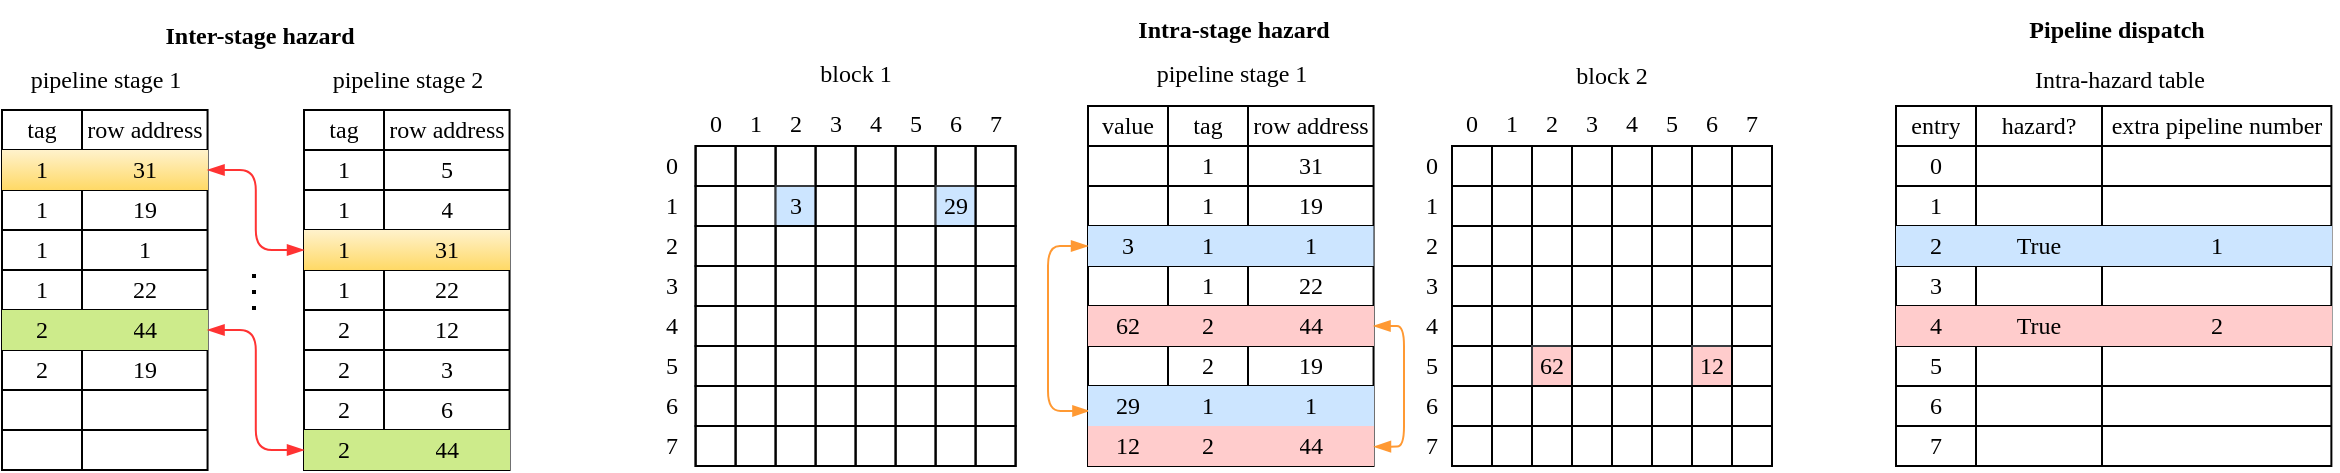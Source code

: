 <mxfile version="24.0.7" type="device">
  <diagram id="E_soCZdwU5kFe0LfVomH" name="第 1 页">
    <mxGraphModel dx="1738" dy="335" grid="0" gridSize="10" guides="1" tooltips="1" connect="1" arrows="1" fold="1" page="1" pageScale="1" pageWidth="1300" pageHeight="350" math="0" shadow="0">
      <root>
        <mxCell id="0" />
        <mxCell id="1" parent="0" />
        <mxCell id="5" value="" style="shape=table;html=1;whiteSpace=wrap;startSize=0;container=1;collapsible=0;childLayout=tableLayout;direction=east;fontFamily=Times New Roman;" parent="1" vertex="1">
          <mxGeometry x="64" y="812" width="102.78" height="180" as="geometry" />
        </mxCell>
        <mxCell id="6" style="shape=tableRow;horizontal=0;startSize=0;swimlaneHead=0;swimlaneBody=0;top=0;left=0;bottom=0;right=0;collapsible=0;dropTarget=0;fillColor=none;points=[[0,0.5],[1,0.5]];portConstraint=eastwest;" parent="5" vertex="1">
          <mxGeometry width="102.78" height="20" as="geometry" />
        </mxCell>
        <mxCell id="7" value="&lt;font face=&quot;Times New Roman&quot;&gt;tag&lt;/font&gt;" style="shape=partialRectangle;html=1;whiteSpace=wrap;connectable=0;fillColor=none;top=0;left=0;bottom=0;right=0;overflow=hidden;" parent="6" vertex="1">
          <mxGeometry width="40" height="20" as="geometry">
            <mxRectangle width="40" height="20" as="alternateBounds" />
          </mxGeometry>
        </mxCell>
        <mxCell id="58" value="&lt;font face=&quot;Times New Roman&quot;&gt;row address&lt;/font&gt;" style="shape=partialRectangle;html=1;whiteSpace=wrap;connectable=0;fillColor=none;top=0;left=0;bottom=0;right=0;overflow=hidden;" parent="6" vertex="1">
          <mxGeometry x="40" width="63" height="20" as="geometry">
            <mxRectangle width="63" height="20" as="alternateBounds" />
          </mxGeometry>
        </mxCell>
        <mxCell id="69" style="shape=tableRow;horizontal=0;startSize=0;swimlaneHead=0;swimlaneBody=0;top=0;left=0;bottom=0;right=0;collapsible=0;dropTarget=0;fillColor=none;points=[[0,0.5],[1,0.5]];portConstraint=eastwest;" parent="5" vertex="1">
          <mxGeometry y="20" width="102.78" height="20" as="geometry" />
        </mxCell>
        <mxCell id="70" value="&lt;font face=&quot;Times New Roman&quot;&gt;1&lt;/font&gt;" style="shape=partialRectangle;html=1;whiteSpace=wrap;connectable=0;fillColor=#fff2cc;top=0;left=0;bottom=0;right=0;overflow=hidden;gradientColor=#ffd966;strokeColor=#d6b656;" parent="69" vertex="1">
          <mxGeometry width="40" height="20" as="geometry">
            <mxRectangle width="40" height="20" as="alternateBounds" />
          </mxGeometry>
        </mxCell>
        <mxCell id="71" value="&lt;font face=&quot;Times New Roman&quot;&gt;31&lt;/font&gt;" style="shape=partialRectangle;html=1;whiteSpace=wrap;connectable=0;fillColor=#fff2cc;top=0;left=0;bottom=0;right=0;overflow=hidden;gradientColor=#ffd966;strokeColor=#d6b656;" parent="69" vertex="1">
          <mxGeometry x="40" width="63" height="20" as="geometry">
            <mxRectangle width="63" height="20" as="alternateBounds" />
          </mxGeometry>
        </mxCell>
        <mxCell id="72" style="shape=tableRow;horizontal=0;startSize=0;swimlaneHead=0;swimlaneBody=0;top=0;left=0;bottom=0;right=0;collapsible=0;dropTarget=0;fillColor=none;points=[[0,0.5],[1,0.5]];portConstraint=eastwest;" parent="5" vertex="1">
          <mxGeometry y="40" width="102.78" height="20" as="geometry" />
        </mxCell>
        <mxCell id="73" value="&lt;font face=&quot;Times New Roman&quot;&gt;1&lt;/font&gt;" style="shape=partialRectangle;html=1;whiteSpace=wrap;connectable=0;fillColor=none;top=0;left=0;bottom=0;right=0;overflow=hidden;" parent="72" vertex="1">
          <mxGeometry width="40" height="20" as="geometry">
            <mxRectangle width="40" height="20" as="alternateBounds" />
          </mxGeometry>
        </mxCell>
        <mxCell id="74" value="&lt;font face=&quot;Times New Roman&quot;&gt;19&lt;/font&gt;" style="shape=partialRectangle;html=1;whiteSpace=wrap;connectable=0;fillColor=none;top=0;left=0;bottom=0;right=0;overflow=hidden;" parent="72" vertex="1">
          <mxGeometry x="40" width="63" height="20" as="geometry">
            <mxRectangle width="63" height="20" as="alternateBounds" />
          </mxGeometry>
        </mxCell>
        <mxCell id="75" style="shape=tableRow;horizontal=0;startSize=0;swimlaneHead=0;swimlaneBody=0;top=0;left=0;bottom=0;right=0;collapsible=0;dropTarget=0;fillColor=none;points=[[0,0.5],[1,0.5]];portConstraint=eastwest;" parent="5" vertex="1">
          <mxGeometry y="60" width="102.78" height="20" as="geometry" />
        </mxCell>
        <mxCell id="76" value="&lt;font face=&quot;Times New Roman&quot;&gt;1&lt;/font&gt;" style="shape=partialRectangle;html=1;whiteSpace=wrap;connectable=0;fillColor=none;top=0;left=0;bottom=0;right=0;overflow=hidden;" parent="75" vertex="1">
          <mxGeometry width="40" height="20" as="geometry">
            <mxRectangle width="40" height="20" as="alternateBounds" />
          </mxGeometry>
        </mxCell>
        <mxCell id="77" value="&lt;font face=&quot;Times New Roman&quot;&gt;1&lt;/font&gt;" style="shape=partialRectangle;html=1;whiteSpace=wrap;connectable=0;fillColor=none;top=0;left=0;bottom=0;right=0;overflow=hidden;" parent="75" vertex="1">
          <mxGeometry x="40" width="63" height="20" as="geometry">
            <mxRectangle width="63" height="20" as="alternateBounds" />
          </mxGeometry>
        </mxCell>
        <mxCell id="78" style="shape=tableRow;horizontal=0;startSize=0;swimlaneHead=0;swimlaneBody=0;top=0;left=0;bottom=0;right=0;collapsible=0;dropTarget=0;fillColor=none;points=[[0,0.5],[1,0.5]];portConstraint=eastwest;" parent="5" vertex="1">
          <mxGeometry y="80" width="102.78" height="20" as="geometry" />
        </mxCell>
        <mxCell id="79" value="&lt;font face=&quot;Times New Roman&quot;&gt;1&lt;/font&gt;" style="shape=partialRectangle;html=1;whiteSpace=wrap;connectable=0;fillColor=none;top=0;left=0;bottom=0;right=0;overflow=hidden;" parent="78" vertex="1">
          <mxGeometry width="40" height="20" as="geometry">
            <mxRectangle width="40" height="20" as="alternateBounds" />
          </mxGeometry>
        </mxCell>
        <mxCell id="80" value="&lt;font face=&quot;Times New Roman&quot;&gt;22&lt;/font&gt;" style="shape=partialRectangle;html=1;whiteSpace=wrap;connectable=0;fillColor=none;top=0;left=0;bottom=0;right=0;overflow=hidden;" parent="78" vertex="1">
          <mxGeometry x="40" width="63" height="20" as="geometry">
            <mxRectangle width="63" height="20" as="alternateBounds" />
          </mxGeometry>
        </mxCell>
        <mxCell id="81" style="shape=tableRow;horizontal=0;startSize=0;swimlaneHead=0;swimlaneBody=0;top=0;left=0;bottom=0;right=0;collapsible=0;dropTarget=0;fillColor=none;points=[[0,0.5],[1,0.5]];portConstraint=eastwest;" parent="5" vertex="1">
          <mxGeometry y="100" width="102.78" height="20" as="geometry" />
        </mxCell>
        <mxCell id="82" value="&lt;font face=&quot;Times New Roman&quot;&gt;2&lt;/font&gt;" style="shape=partialRectangle;html=1;whiteSpace=wrap;connectable=0;fillColor=#cdeb8b;top=0;left=0;bottom=0;right=0;overflow=hidden;strokeColor=#36393d;" parent="81" vertex="1">
          <mxGeometry width="40" height="20" as="geometry">
            <mxRectangle width="40" height="20" as="alternateBounds" />
          </mxGeometry>
        </mxCell>
        <mxCell id="83" value="&lt;font face=&quot;Times New Roman&quot;&gt;44&lt;/font&gt;" style="shape=partialRectangle;html=1;whiteSpace=wrap;connectable=0;fillColor=#cdeb8b;top=0;left=0;bottom=0;right=0;overflow=hidden;strokeColor=#36393d;" parent="81" vertex="1">
          <mxGeometry x="40" width="63" height="20" as="geometry">
            <mxRectangle width="63" height="20" as="alternateBounds" />
          </mxGeometry>
        </mxCell>
        <mxCell id="84" style="shape=tableRow;horizontal=0;startSize=0;swimlaneHead=0;swimlaneBody=0;top=0;left=0;bottom=0;right=0;collapsible=0;dropTarget=0;fillColor=none;points=[[0,0.5],[1,0.5]];portConstraint=eastwest;" parent="5" vertex="1">
          <mxGeometry y="120" width="102.78" height="20" as="geometry" />
        </mxCell>
        <mxCell id="85" value="&lt;font face=&quot;Times New Roman&quot;&gt;2&lt;/font&gt;" style="shape=partialRectangle;html=1;whiteSpace=wrap;connectable=0;fillColor=none;top=0;left=0;bottom=0;right=0;overflow=hidden;" parent="84" vertex="1">
          <mxGeometry width="40" height="20" as="geometry">
            <mxRectangle width="40" height="20" as="alternateBounds" />
          </mxGeometry>
        </mxCell>
        <mxCell id="86" value="&lt;font face=&quot;Times New Roman&quot;&gt;19&lt;/font&gt;" style="shape=partialRectangle;html=1;whiteSpace=wrap;connectable=0;fillColor=none;top=0;left=0;bottom=0;right=0;overflow=hidden;" parent="84" vertex="1">
          <mxGeometry x="40" width="63" height="20" as="geometry">
            <mxRectangle width="63" height="20" as="alternateBounds" />
          </mxGeometry>
        </mxCell>
        <mxCell id="87" style="shape=tableRow;horizontal=0;startSize=0;swimlaneHead=0;swimlaneBody=0;top=0;left=0;bottom=0;right=0;collapsible=0;dropTarget=0;fillColor=none;points=[[0,0.5],[1,0.5]];portConstraint=eastwest;" parent="5" vertex="1">
          <mxGeometry y="140" width="102.78" height="20" as="geometry" />
        </mxCell>
        <mxCell id="88" value="" style="shape=partialRectangle;html=1;whiteSpace=wrap;connectable=0;fillColor=none;top=0;left=0;bottom=0;right=0;overflow=hidden;" parent="87" vertex="1">
          <mxGeometry width="40" height="20" as="geometry">
            <mxRectangle width="40" height="20" as="alternateBounds" />
          </mxGeometry>
        </mxCell>
        <mxCell id="89" value="" style="shape=partialRectangle;html=1;whiteSpace=wrap;connectable=0;fillColor=none;top=0;left=0;bottom=0;right=0;overflow=hidden;" parent="87" vertex="1">
          <mxGeometry x="40" width="63" height="20" as="geometry">
            <mxRectangle width="63" height="20" as="alternateBounds" />
          </mxGeometry>
        </mxCell>
        <mxCell id="90" style="shape=tableRow;horizontal=0;startSize=0;swimlaneHead=0;swimlaneBody=0;top=0;left=0;bottom=0;right=0;collapsible=0;dropTarget=0;fillColor=none;points=[[0,0.5],[1,0.5]];portConstraint=eastwest;" parent="5" vertex="1">
          <mxGeometry y="160" width="102.78" height="20" as="geometry" />
        </mxCell>
        <mxCell id="91" value="" style="shape=partialRectangle;html=1;whiteSpace=wrap;connectable=0;fillColor=none;top=0;left=0;bottom=0;right=0;overflow=hidden;" parent="90" vertex="1">
          <mxGeometry width="40" height="20" as="geometry">
            <mxRectangle width="40" height="20" as="alternateBounds" />
          </mxGeometry>
        </mxCell>
        <mxCell id="92" value="" style="shape=partialRectangle;html=1;whiteSpace=wrap;connectable=0;fillColor=none;top=0;left=0;bottom=0;right=0;overflow=hidden;" parent="90" vertex="1">
          <mxGeometry x="40" width="63" height="20" as="geometry">
            <mxRectangle width="63" height="20" as="alternateBounds" />
          </mxGeometry>
        </mxCell>
        <mxCell id="93" value="" style="shape=table;html=1;whiteSpace=wrap;startSize=0;container=1;collapsible=0;childLayout=tableLayout;direction=east;" parent="1" vertex="1">
          <mxGeometry x="215" y="812" width="102.78" height="180" as="geometry" />
        </mxCell>
        <mxCell id="94" style="shape=tableRow;horizontal=0;startSize=0;swimlaneHead=0;swimlaneBody=0;top=0;left=0;bottom=0;right=0;collapsible=0;dropTarget=0;fillColor=none;points=[[0,0.5],[1,0.5]];portConstraint=eastwest;" parent="93" vertex="1">
          <mxGeometry width="102.78" height="20" as="geometry" />
        </mxCell>
        <mxCell id="95" value="&lt;font face=&quot;Times New Roman&quot;&gt;tag&lt;/font&gt;" style="shape=partialRectangle;html=1;whiteSpace=wrap;connectable=0;fillColor=none;top=0;left=0;bottom=0;right=0;overflow=hidden;" parent="94" vertex="1">
          <mxGeometry width="40" height="20" as="geometry">
            <mxRectangle width="40" height="20" as="alternateBounds" />
          </mxGeometry>
        </mxCell>
        <mxCell id="96" value="&lt;font face=&quot;Times New Roman&quot;&gt;row address&lt;/font&gt;" style="shape=partialRectangle;html=1;whiteSpace=wrap;connectable=0;fillColor=none;top=0;left=0;bottom=0;right=0;overflow=hidden;" parent="94" vertex="1">
          <mxGeometry x="40" width="63" height="20" as="geometry">
            <mxRectangle width="63" height="20" as="alternateBounds" />
          </mxGeometry>
        </mxCell>
        <mxCell id="97" style="shape=tableRow;horizontal=0;startSize=0;swimlaneHead=0;swimlaneBody=0;top=0;left=0;bottom=0;right=0;collapsible=0;dropTarget=0;fillColor=none;points=[[0,0.5],[1,0.5]];portConstraint=eastwest;" parent="93" vertex="1">
          <mxGeometry y="20" width="102.78" height="20" as="geometry" />
        </mxCell>
        <mxCell id="98" value="&lt;font face=&quot;Times New Roman&quot;&gt;1&lt;/font&gt;" style="shape=partialRectangle;html=1;whiteSpace=wrap;connectable=0;fillColor=none;top=0;left=0;bottom=0;right=0;overflow=hidden;" parent="97" vertex="1">
          <mxGeometry width="40" height="20" as="geometry">
            <mxRectangle width="40" height="20" as="alternateBounds" />
          </mxGeometry>
        </mxCell>
        <mxCell id="99" value="&lt;font face=&quot;Times New Roman&quot;&gt;5&lt;/font&gt;" style="shape=partialRectangle;html=1;whiteSpace=wrap;connectable=0;fillColor=none;top=0;left=0;bottom=0;right=0;overflow=hidden;" parent="97" vertex="1">
          <mxGeometry x="40" width="63" height="20" as="geometry">
            <mxRectangle width="63" height="20" as="alternateBounds" />
          </mxGeometry>
        </mxCell>
        <mxCell id="100" style="shape=tableRow;horizontal=0;startSize=0;swimlaneHead=0;swimlaneBody=0;top=0;left=0;bottom=0;right=0;collapsible=0;dropTarget=0;fillColor=none;points=[[0,0.5],[1,0.5]];portConstraint=eastwest;" parent="93" vertex="1">
          <mxGeometry y="40" width="102.78" height="20" as="geometry" />
        </mxCell>
        <mxCell id="101" value="&lt;font face=&quot;Times New Roman&quot;&gt;1&lt;/font&gt;" style="shape=partialRectangle;html=1;whiteSpace=wrap;connectable=0;fillColor=none;top=0;left=0;bottom=0;right=0;overflow=hidden;" parent="100" vertex="1">
          <mxGeometry width="40" height="20" as="geometry">
            <mxRectangle width="40" height="20" as="alternateBounds" />
          </mxGeometry>
        </mxCell>
        <mxCell id="102" value="&lt;font face=&quot;Times New Roman&quot;&gt;4&lt;/font&gt;" style="shape=partialRectangle;html=1;whiteSpace=wrap;connectable=0;fillColor=none;top=0;left=0;bottom=0;right=0;overflow=hidden;" parent="100" vertex="1">
          <mxGeometry x="40" width="63" height="20" as="geometry">
            <mxRectangle width="63" height="20" as="alternateBounds" />
          </mxGeometry>
        </mxCell>
        <mxCell id="103" style="shape=tableRow;horizontal=0;startSize=0;swimlaneHead=0;swimlaneBody=0;top=0;left=0;bottom=0;right=0;collapsible=0;dropTarget=0;fillColor=none;points=[[0,0.5],[1,0.5]];portConstraint=eastwest;" parent="93" vertex="1">
          <mxGeometry y="60" width="102.78" height="20" as="geometry" />
        </mxCell>
        <mxCell id="104" value="&lt;font face=&quot;Times New Roman&quot;&gt;1&lt;/font&gt;" style="shape=partialRectangle;html=1;whiteSpace=wrap;connectable=0;fillColor=#fff2cc;top=0;left=0;bottom=0;right=0;overflow=hidden;gradientColor=#ffd966;strokeColor=#d6b656;" parent="103" vertex="1">
          <mxGeometry width="40" height="20" as="geometry">
            <mxRectangle width="40" height="20" as="alternateBounds" />
          </mxGeometry>
        </mxCell>
        <mxCell id="105" value="&lt;font face=&quot;Times New Roman&quot;&gt;31&lt;/font&gt;" style="shape=partialRectangle;html=1;whiteSpace=wrap;connectable=0;fillColor=#fff2cc;top=0;left=0;bottom=0;right=0;overflow=hidden;gradientColor=#ffd966;strokeColor=#000000;" parent="103" vertex="1">
          <mxGeometry x="40" width="63" height="20" as="geometry">
            <mxRectangle width="63" height="20" as="alternateBounds" />
          </mxGeometry>
        </mxCell>
        <mxCell id="106" style="shape=tableRow;horizontal=0;startSize=0;swimlaneHead=0;swimlaneBody=0;top=0;left=0;bottom=0;right=0;collapsible=0;dropTarget=0;fillColor=none;points=[[0,0.5],[1,0.5]];portConstraint=eastwest;" parent="93" vertex="1">
          <mxGeometry y="80" width="102.78" height="20" as="geometry" />
        </mxCell>
        <mxCell id="107" value="&lt;font face=&quot;Times New Roman&quot;&gt;1&lt;/font&gt;" style="shape=partialRectangle;html=1;whiteSpace=wrap;connectable=0;fillColor=none;top=0;left=0;bottom=0;right=0;overflow=hidden;" parent="106" vertex="1">
          <mxGeometry width="40" height="20" as="geometry">
            <mxRectangle width="40" height="20" as="alternateBounds" />
          </mxGeometry>
        </mxCell>
        <mxCell id="108" value="&lt;font face=&quot;Times New Roman&quot;&gt;22&lt;/font&gt;" style="shape=partialRectangle;html=1;whiteSpace=wrap;connectable=0;fillColor=none;top=0;left=0;bottom=0;right=0;overflow=hidden;" parent="106" vertex="1">
          <mxGeometry x="40" width="63" height="20" as="geometry">
            <mxRectangle width="63" height="20" as="alternateBounds" />
          </mxGeometry>
        </mxCell>
        <mxCell id="109" style="shape=tableRow;horizontal=0;startSize=0;swimlaneHead=0;swimlaneBody=0;top=0;left=0;bottom=0;right=0;collapsible=0;dropTarget=0;fillColor=none;points=[[0,0.5],[1,0.5]];portConstraint=eastwest;" parent="93" vertex="1">
          <mxGeometry y="100" width="102.78" height="20" as="geometry" />
        </mxCell>
        <mxCell id="110" value="&lt;font face=&quot;Times New Roman&quot;&gt;2&lt;/font&gt;" style="shape=partialRectangle;html=1;whiteSpace=wrap;connectable=0;fillColor=none;top=0;left=0;bottom=0;right=0;overflow=hidden;" parent="109" vertex="1">
          <mxGeometry width="40" height="20" as="geometry">
            <mxRectangle width="40" height="20" as="alternateBounds" />
          </mxGeometry>
        </mxCell>
        <mxCell id="111" value="&lt;font face=&quot;Times New Roman&quot;&gt;12&lt;/font&gt;" style="shape=partialRectangle;html=1;whiteSpace=wrap;connectable=0;fillColor=none;top=0;left=0;bottom=0;right=0;overflow=hidden;" parent="109" vertex="1">
          <mxGeometry x="40" width="63" height="20" as="geometry">
            <mxRectangle width="63" height="20" as="alternateBounds" />
          </mxGeometry>
        </mxCell>
        <mxCell id="112" style="shape=tableRow;horizontal=0;startSize=0;swimlaneHead=0;swimlaneBody=0;top=0;left=0;bottom=0;right=0;collapsible=0;dropTarget=0;fillColor=none;points=[[0,0.5],[1,0.5]];portConstraint=eastwest;" parent="93" vertex="1">
          <mxGeometry y="120" width="102.78" height="20" as="geometry" />
        </mxCell>
        <mxCell id="113" value="&lt;font face=&quot;Times New Roman&quot;&gt;2&lt;/font&gt;" style="shape=partialRectangle;html=1;whiteSpace=wrap;connectable=0;fillColor=none;top=0;left=0;bottom=0;right=0;overflow=hidden;" parent="112" vertex="1">
          <mxGeometry width="40" height="20" as="geometry">
            <mxRectangle width="40" height="20" as="alternateBounds" />
          </mxGeometry>
        </mxCell>
        <mxCell id="114" value="&lt;font face=&quot;Times New Roman&quot;&gt;3&lt;/font&gt;" style="shape=partialRectangle;html=1;whiteSpace=wrap;connectable=0;fillColor=none;top=0;left=0;bottom=0;right=0;overflow=hidden;" parent="112" vertex="1">
          <mxGeometry x="40" width="63" height="20" as="geometry">
            <mxRectangle width="63" height="20" as="alternateBounds" />
          </mxGeometry>
        </mxCell>
        <mxCell id="115" style="shape=tableRow;horizontal=0;startSize=0;swimlaneHead=0;swimlaneBody=0;top=0;left=0;bottom=0;right=0;collapsible=0;dropTarget=0;fillColor=none;points=[[0,0.5],[1,0.5]];portConstraint=eastwest;" parent="93" vertex="1">
          <mxGeometry y="140" width="102.78" height="20" as="geometry" />
        </mxCell>
        <mxCell id="116" value="&lt;font face=&quot;Times New Roman&quot;&gt;2&lt;/font&gt;" style="shape=partialRectangle;html=1;whiteSpace=wrap;connectable=0;fillColor=none;top=0;left=0;bottom=0;right=0;overflow=hidden;" parent="115" vertex="1">
          <mxGeometry width="40" height="20" as="geometry">
            <mxRectangle width="40" height="20" as="alternateBounds" />
          </mxGeometry>
        </mxCell>
        <mxCell id="117" value="&lt;font face=&quot;Times New Roman&quot;&gt;6&lt;/font&gt;" style="shape=partialRectangle;html=1;whiteSpace=wrap;connectable=0;fillColor=none;top=0;left=0;bottom=0;right=0;overflow=hidden;" parent="115" vertex="1">
          <mxGeometry x="40" width="63" height="20" as="geometry">
            <mxRectangle width="63" height="20" as="alternateBounds" />
          </mxGeometry>
        </mxCell>
        <mxCell id="118" style="shape=tableRow;horizontal=0;startSize=0;swimlaneHead=0;swimlaneBody=0;top=0;left=0;bottom=0;right=0;collapsible=0;dropTarget=0;fillColor=none;points=[[0,0.5],[1,0.5]];portConstraint=eastwest;" parent="93" vertex="1">
          <mxGeometry y="160" width="102.78" height="20" as="geometry" />
        </mxCell>
        <mxCell id="119" value="&lt;font face=&quot;Times New Roman&quot;&gt;2&lt;/font&gt;" style="shape=partialRectangle;html=1;whiteSpace=wrap;connectable=0;fillColor=#cdeb8b;top=0;left=0;bottom=0;right=0;overflow=hidden;strokeColor=#36393d;" parent="118" vertex="1">
          <mxGeometry width="40" height="20" as="geometry">
            <mxRectangle width="40" height="20" as="alternateBounds" />
          </mxGeometry>
        </mxCell>
        <mxCell id="120" value="&lt;font face=&quot;Times New Roman&quot;&gt;44&lt;/font&gt;" style="shape=partialRectangle;html=1;whiteSpace=wrap;connectable=0;fillColor=#cdeb8b;top=0;left=0;bottom=0;right=0;overflow=hidden;strokeColor=#36393d;" parent="118" vertex="1">
          <mxGeometry x="40" width="63" height="20" as="geometry">
            <mxRectangle width="63" height="20" as="alternateBounds" />
          </mxGeometry>
        </mxCell>
        <mxCell id="122" value="pipeline stage 1" style="text;html=1;strokeColor=none;fillColor=none;align=center;verticalAlign=middle;whiteSpace=wrap;rounded=0;fontColor=#000000;fontFamily=Times New Roman;" parent="1" vertex="1">
          <mxGeometry x="64.59" y="782" width="101.61" height="30" as="geometry" />
        </mxCell>
        <mxCell id="123" value="pipeline stage 2" style="text;html=1;strokeColor=none;fillColor=none;align=center;verticalAlign=middle;whiteSpace=wrap;rounded=0;fontColor=#000000;fontFamily=Times New Roman;" parent="1" vertex="1">
          <mxGeometry x="216.17" y="782" width="101.61" height="30" as="geometry" />
        </mxCell>
        <mxCell id="124" style="edgeStyle=orthogonalEdgeStyle;html=1;entryX=1;entryY=0.5;entryDx=0;entryDy=0;fontColor=#000000;startArrow=blockThin;startFill=1;endArrow=blockThin;endFill=1;strokeColor=#FF3333;" parent="1" source="103" target="69" edge="1">
          <mxGeometry relative="1" as="geometry" />
        </mxCell>
        <mxCell id="125" style="edgeStyle=orthogonalEdgeStyle;html=1;entryX=1;entryY=0.5;entryDx=0;entryDy=0;strokeColor=#FF3333;fontColor=#000000;startArrow=blockThin;startFill=1;endArrow=blockThin;endFill=1;" parent="1" source="118" target="81" edge="1">
          <mxGeometry relative="1" as="geometry" />
        </mxCell>
        <mxCell id="126" value="&lt;b&gt;Inter-stage hazard&amp;nbsp;&lt;/b&gt;" style="text;html=1;strokeColor=none;fillColor=none;align=center;verticalAlign=middle;whiteSpace=wrap;rounded=0;fontColor=#000000;fontFamily=Times New Roman;" parent="1" vertex="1">
          <mxGeometry x="129" y="760" width="131" height="30" as="geometry" />
        </mxCell>
        <mxCell id="127" value="" style="shape=table;html=1;whiteSpace=wrap;startSize=0;container=1;collapsible=0;childLayout=tableLayout;direction=east;fontFamily=Times New Roman;" parent="1" vertex="1">
          <mxGeometry x="607.0" y="810" width="142.78" height="180" as="geometry" />
        </mxCell>
        <mxCell id="128" style="shape=tableRow;horizontal=0;startSize=0;swimlaneHead=0;swimlaneBody=0;top=0;left=0;bottom=0;right=0;collapsible=0;dropTarget=0;fillColor=none;points=[[0,0.5],[1,0.5]];portConstraint=eastwest;" parent="127" vertex="1">
          <mxGeometry width="142.78" height="20" as="geometry" />
        </mxCell>
        <mxCell id="400" value="&lt;font face=&quot;Times New Roman&quot;&gt;value&lt;/font&gt;" style="shape=partialRectangle;html=1;whiteSpace=wrap;connectable=0;fillColor=none;top=0;left=0;bottom=0;right=0;overflow=hidden;" parent="128" vertex="1">
          <mxGeometry width="40" height="20" as="geometry">
            <mxRectangle width="40" height="20" as="alternateBounds" />
          </mxGeometry>
        </mxCell>
        <mxCell id="129" value="&lt;font face=&quot;Times New Roman&quot;&gt;tag&lt;/font&gt;" style="shape=partialRectangle;html=1;whiteSpace=wrap;connectable=0;fillColor=none;top=0;left=0;bottom=0;right=0;overflow=hidden;" parent="128" vertex="1">
          <mxGeometry x="40" width="40" height="20" as="geometry">
            <mxRectangle width="40" height="20" as="alternateBounds" />
          </mxGeometry>
        </mxCell>
        <mxCell id="130" value="&lt;font face=&quot;Times New Roman&quot;&gt;row address&lt;/font&gt;" style="shape=partialRectangle;html=1;whiteSpace=wrap;connectable=0;fillColor=none;top=0;left=0;bottom=0;right=0;overflow=hidden;" parent="128" vertex="1">
          <mxGeometry x="80" width="63" height="20" as="geometry">
            <mxRectangle width="63" height="20" as="alternateBounds" />
          </mxGeometry>
        </mxCell>
        <mxCell id="131" style="shape=tableRow;horizontal=0;startSize=0;swimlaneHead=0;swimlaneBody=0;top=0;left=0;bottom=0;right=0;collapsible=0;dropTarget=0;fillColor=none;points=[[0,0.5],[1,0.5]];portConstraint=eastwest;" parent="127" vertex="1">
          <mxGeometry y="20" width="142.78" height="20" as="geometry" />
        </mxCell>
        <mxCell id="401" value="" style="shape=partialRectangle;html=1;whiteSpace=wrap;connectable=0;fillColor=none;top=0;left=0;bottom=0;right=0;overflow=hidden;gradientColor=#ffd966;strokeColor=#d6b656;" parent="131" vertex="1">
          <mxGeometry width="40" height="20" as="geometry">
            <mxRectangle width="40" height="20" as="alternateBounds" />
          </mxGeometry>
        </mxCell>
        <mxCell id="132" value="&lt;font face=&quot;Times New Roman&quot;&gt;1&lt;/font&gt;" style="shape=partialRectangle;html=1;whiteSpace=wrap;connectable=0;fillColor=none;top=0;left=0;bottom=0;right=0;overflow=hidden;gradientColor=#ffd966;strokeColor=#d6b656;" parent="131" vertex="1">
          <mxGeometry x="40" width="40" height="20" as="geometry">
            <mxRectangle width="40" height="20" as="alternateBounds" />
          </mxGeometry>
        </mxCell>
        <mxCell id="133" value="&lt;font face=&quot;Times New Roman&quot;&gt;31&lt;/font&gt;" style="shape=partialRectangle;html=1;whiteSpace=wrap;connectable=0;fillColor=none;top=0;left=0;bottom=0;right=0;overflow=hidden;gradientColor=#ffd966;strokeColor=#d6b656;" parent="131" vertex="1">
          <mxGeometry x="80" width="63" height="20" as="geometry">
            <mxRectangle width="63" height="20" as="alternateBounds" />
          </mxGeometry>
        </mxCell>
        <mxCell id="134" style="shape=tableRow;horizontal=0;startSize=0;swimlaneHead=0;swimlaneBody=0;top=0;left=0;bottom=0;right=0;collapsible=0;dropTarget=0;fillColor=none;points=[[0,0.5],[1,0.5]];portConstraint=eastwest;" parent="127" vertex="1">
          <mxGeometry y="40" width="142.78" height="20" as="geometry" />
        </mxCell>
        <mxCell id="402" style="shape=partialRectangle;html=1;whiteSpace=wrap;connectable=0;fillColor=none;top=0;left=0;bottom=0;right=0;overflow=hidden;" parent="134" vertex="1">
          <mxGeometry width="40" height="20" as="geometry">
            <mxRectangle width="40" height="20" as="alternateBounds" />
          </mxGeometry>
        </mxCell>
        <mxCell id="135" value="&lt;font face=&quot;Times New Roman&quot;&gt;1&lt;/font&gt;" style="shape=partialRectangle;html=1;whiteSpace=wrap;connectable=0;fillColor=none;top=0;left=0;bottom=0;right=0;overflow=hidden;" parent="134" vertex="1">
          <mxGeometry x="40" width="40" height="20" as="geometry">
            <mxRectangle width="40" height="20" as="alternateBounds" />
          </mxGeometry>
        </mxCell>
        <mxCell id="136" value="&lt;font face=&quot;Times New Roman&quot;&gt;19&lt;/font&gt;" style="shape=partialRectangle;html=1;whiteSpace=wrap;connectable=0;fillColor=none;top=0;left=0;bottom=0;right=0;overflow=hidden;" parent="134" vertex="1">
          <mxGeometry x="80" width="63" height="20" as="geometry">
            <mxRectangle width="63" height="20" as="alternateBounds" />
          </mxGeometry>
        </mxCell>
        <mxCell id="605" style="edgeStyle=orthogonalEdgeStyle;html=1;entryX=0.005;entryY=0.847;entryDx=0;entryDy=0;entryPerimeter=0;strokeColor=#FF9933;fontFamily=Times New Roman;fontColor=#000000;startArrow=blockThin;startFill=1;endArrow=blockThin;endFill=1;" parent="127" source="137" target="127" edge="1">
          <mxGeometry relative="1" as="geometry">
            <Array as="points">
              <mxPoint x="-20" y="70" />
              <mxPoint x="-20" y="152" />
            </Array>
          </mxGeometry>
        </mxCell>
        <mxCell id="137" style="shape=tableRow;horizontal=0;startSize=0;swimlaneHead=0;swimlaneBody=0;top=0;left=0;bottom=0;right=0;collapsible=0;dropTarget=0;fillColor=#cce5ff;points=[[0,0.5],[1,0.5]];portConstraint=eastwest;strokeColor=#36393d;" parent="127" vertex="1">
          <mxGeometry y="60" width="142.78" height="20" as="geometry" />
        </mxCell>
        <mxCell id="403" value="3" style="shape=partialRectangle;html=1;whiteSpace=wrap;connectable=0;fillColor=#cce5ff;top=0;left=0;bottom=0;right=0;overflow=hidden;fontFamily=Times New Roman;strokeColor=#36393d;" parent="137" vertex="1">
          <mxGeometry width="40" height="20" as="geometry">
            <mxRectangle width="40" height="20" as="alternateBounds" />
          </mxGeometry>
        </mxCell>
        <mxCell id="138" value="&lt;font face=&quot;Times New Roman&quot;&gt;1&lt;/font&gt;" style="shape=partialRectangle;html=1;whiteSpace=wrap;connectable=0;fillColor=none;top=0;left=0;bottom=0;right=0;overflow=hidden;" parent="137" vertex="1">
          <mxGeometry x="40" width="40" height="20" as="geometry">
            <mxRectangle width="40" height="20" as="alternateBounds" />
          </mxGeometry>
        </mxCell>
        <mxCell id="139" value="&lt;font face=&quot;Times New Roman&quot;&gt;1&lt;/font&gt;" style="shape=partialRectangle;html=1;whiteSpace=wrap;connectable=0;fillColor=none;top=0;left=0;bottom=0;right=0;overflow=hidden;" parent="137" vertex="1">
          <mxGeometry x="80" width="63" height="20" as="geometry">
            <mxRectangle width="63" height="20" as="alternateBounds" />
          </mxGeometry>
        </mxCell>
        <mxCell id="140" style="shape=tableRow;horizontal=0;startSize=0;swimlaneHead=0;swimlaneBody=0;top=0;left=0;bottom=0;right=0;collapsible=0;dropTarget=0;fillColor=none;points=[[0,0.5],[1,0.5]];portConstraint=eastwest;" parent="127" vertex="1">
          <mxGeometry y="80" width="142.78" height="20" as="geometry" />
        </mxCell>
        <mxCell id="404" style="shape=partialRectangle;html=1;whiteSpace=wrap;connectable=0;fillColor=none;top=0;left=0;bottom=0;right=0;overflow=hidden;" parent="140" vertex="1">
          <mxGeometry width="40" height="20" as="geometry">
            <mxRectangle width="40" height="20" as="alternateBounds" />
          </mxGeometry>
        </mxCell>
        <mxCell id="141" value="&lt;font face=&quot;Times New Roman&quot;&gt;1&lt;/font&gt;" style="shape=partialRectangle;html=1;whiteSpace=wrap;connectable=0;fillColor=none;top=0;left=0;bottom=0;right=0;overflow=hidden;" parent="140" vertex="1">
          <mxGeometry x="40" width="40" height="20" as="geometry">
            <mxRectangle width="40" height="20" as="alternateBounds" />
          </mxGeometry>
        </mxCell>
        <mxCell id="142" value="&lt;font face=&quot;Times New Roman&quot;&gt;22&lt;/font&gt;" style="shape=partialRectangle;html=1;whiteSpace=wrap;connectable=0;fillColor=none;top=0;left=0;bottom=0;right=0;overflow=hidden;" parent="140" vertex="1">
          <mxGeometry x="80" width="63" height="20" as="geometry">
            <mxRectangle width="63" height="20" as="alternateBounds" />
          </mxGeometry>
        </mxCell>
        <mxCell id="143" style="shape=tableRow;horizontal=0;startSize=0;swimlaneHead=0;swimlaneBody=0;top=0;left=0;bottom=0;right=0;collapsible=0;dropTarget=0;fillColor=none;points=[[0,0.5],[1,0.5]];portConstraint=eastwest;" parent="127" vertex="1">
          <mxGeometry y="100" width="142.78" height="20" as="geometry" />
        </mxCell>
        <mxCell id="405" value="&lt;font face=&quot;Times New Roman&quot;&gt;62&lt;/font&gt;" style="shape=partialRectangle;html=1;whiteSpace=wrap;connectable=0;fillColor=#ffcccc;top=0;left=0;bottom=0;right=0;overflow=hidden;strokeColor=#36393d;" parent="143" vertex="1">
          <mxGeometry width="40" height="20" as="geometry">
            <mxRectangle width="40" height="20" as="alternateBounds" />
          </mxGeometry>
        </mxCell>
        <mxCell id="144" value="&lt;font face=&quot;Times New Roman&quot;&gt;2&lt;/font&gt;" style="shape=partialRectangle;html=1;whiteSpace=wrap;connectable=0;fillColor=#ffcccc;top=0;left=0;bottom=0;right=0;overflow=hidden;strokeColor=#36393d;" parent="143" vertex="1">
          <mxGeometry x="40" width="40" height="20" as="geometry">
            <mxRectangle width="40" height="20" as="alternateBounds" />
          </mxGeometry>
        </mxCell>
        <mxCell id="145" value="&lt;font face=&quot;Times New Roman&quot;&gt;44&lt;/font&gt;" style="shape=partialRectangle;html=1;whiteSpace=wrap;connectable=0;fillColor=#ffcccc;top=0;left=0;bottom=0;right=0;overflow=hidden;strokeColor=#36393d;" parent="143" vertex="1">
          <mxGeometry x="80" width="63" height="20" as="geometry">
            <mxRectangle width="63" height="20" as="alternateBounds" />
          </mxGeometry>
        </mxCell>
        <mxCell id="146" style="shape=tableRow;horizontal=0;startSize=0;swimlaneHead=0;swimlaneBody=0;top=0;left=0;bottom=0;right=0;collapsible=0;dropTarget=0;fillColor=none;points=[[0,0.5],[1,0.5]];portConstraint=eastwest;" parent="127" vertex="1">
          <mxGeometry y="120" width="142.78" height="20" as="geometry" />
        </mxCell>
        <mxCell id="406" style="shape=partialRectangle;html=1;whiteSpace=wrap;connectable=0;fillColor=none;top=0;left=0;bottom=0;right=0;overflow=hidden;" parent="146" vertex="1">
          <mxGeometry width="40" height="20" as="geometry">
            <mxRectangle width="40" height="20" as="alternateBounds" />
          </mxGeometry>
        </mxCell>
        <mxCell id="147" value="&lt;font face=&quot;Times New Roman&quot;&gt;2&lt;/font&gt;" style="shape=partialRectangle;html=1;whiteSpace=wrap;connectable=0;fillColor=none;top=0;left=0;bottom=0;right=0;overflow=hidden;" parent="146" vertex="1">
          <mxGeometry x="40" width="40" height="20" as="geometry">
            <mxRectangle width="40" height="20" as="alternateBounds" />
          </mxGeometry>
        </mxCell>
        <mxCell id="148" value="&lt;font face=&quot;Times New Roman&quot;&gt;19&lt;/font&gt;" style="shape=partialRectangle;html=1;whiteSpace=wrap;connectable=0;fillColor=none;top=0;left=0;bottom=0;right=0;overflow=hidden;" parent="146" vertex="1">
          <mxGeometry x="80" width="63" height="20" as="geometry">
            <mxRectangle width="63" height="20" as="alternateBounds" />
          </mxGeometry>
        </mxCell>
        <mxCell id="149" style="shape=tableRow;horizontal=0;startSize=0;swimlaneHead=0;swimlaneBody=0;top=0;left=0;bottom=0;right=0;collapsible=0;dropTarget=0;fillColor=none;points=[[0,0.5],[1,0.5]];portConstraint=eastwest;" parent="127" vertex="1">
          <mxGeometry y="140" width="142.78" height="20" as="geometry" />
        </mxCell>
        <mxCell id="407" value="29" style="shape=partialRectangle;html=1;whiteSpace=wrap;connectable=0;fillColor=#cce5ff;top=0;left=0;bottom=0;right=0;overflow=hidden;fontFamily=Times New Roman;strokeColor=#36393d;" parent="149" vertex="1">
          <mxGeometry width="40" height="20" as="geometry">
            <mxRectangle width="40" height="20" as="alternateBounds" />
          </mxGeometry>
        </mxCell>
        <mxCell id="150" value="&lt;font face=&quot;Times New Roman&quot;&gt;1&lt;/font&gt;" style="shape=partialRectangle;html=1;whiteSpace=wrap;connectable=0;fillColor=#cce5ff;top=0;left=0;bottom=0;right=0;overflow=hidden;strokeColor=#36393d;" parent="149" vertex="1">
          <mxGeometry x="40" width="40" height="20" as="geometry">
            <mxRectangle width="40" height="20" as="alternateBounds" />
          </mxGeometry>
        </mxCell>
        <mxCell id="151" value="&lt;font face=&quot;Times New Roman&quot;&gt;1&lt;/font&gt;" style="shape=partialRectangle;html=1;whiteSpace=wrap;connectable=0;fillColor=#cce5ff;top=0;left=0;bottom=0;right=0;overflow=hidden;strokeColor=#36393d;" parent="149" vertex="1">
          <mxGeometry x="80" width="63" height="20" as="geometry">
            <mxRectangle width="63" height="20" as="alternateBounds" />
          </mxGeometry>
        </mxCell>
        <mxCell id="152" style="shape=tableRow;horizontal=0;startSize=0;swimlaneHead=0;swimlaneBody=0;top=0;left=0;bottom=0;right=0;collapsible=0;dropTarget=0;fillColor=none;points=[[0,0.5],[1,0.5]];portConstraint=eastwest;" parent="127" vertex="1">
          <mxGeometry y="160" width="142.78" height="20" as="geometry" />
        </mxCell>
        <mxCell id="408" value="&lt;font face=&quot;Times New Roman&quot;&gt;12&lt;/font&gt;" style="shape=partialRectangle;html=1;whiteSpace=wrap;connectable=0;fillColor=#ffcccc;top=0;left=0;bottom=0;right=0;overflow=hidden;strokeColor=#36393d;" parent="152" vertex="1">
          <mxGeometry width="40" height="20" as="geometry">
            <mxRectangle width="40" height="20" as="alternateBounds" />
          </mxGeometry>
        </mxCell>
        <mxCell id="153" value="&lt;font face=&quot;Times New Roman&quot;&gt;2&lt;/font&gt;" style="shape=partialRectangle;html=1;whiteSpace=wrap;connectable=0;fillColor=#ffcccc;top=0;left=0;bottom=0;right=0;overflow=hidden;strokeColor=#36393d;" parent="152" vertex="1">
          <mxGeometry x="40" width="40" height="20" as="geometry">
            <mxRectangle width="40" height="20" as="alternateBounds" />
          </mxGeometry>
        </mxCell>
        <mxCell id="154" value="&lt;font face=&quot;Times New Roman&quot;&gt;44&lt;/font&gt;" style="shape=partialRectangle;html=1;whiteSpace=wrap;connectable=0;fillColor=#ffcccc;top=0;left=0;bottom=0;right=0;overflow=hidden;strokeColor=#36393d;" parent="152" vertex="1">
          <mxGeometry x="80" width="63" height="20" as="geometry">
            <mxRectangle width="63" height="20" as="alternateBounds" />
          </mxGeometry>
        </mxCell>
        <mxCell id="156" value="pipeline stage 1" style="text;html=1;strokeColor=none;fillColor=none;align=center;verticalAlign=middle;whiteSpace=wrap;rounded=0;fontColor=#000000;fontFamily=Times New Roman;" parent="1" vertex="1">
          <mxGeometry x="627.59" y="779" width="101.61" height="30" as="geometry" />
        </mxCell>
        <mxCell id="160" value="" style="endArrow=none;dashed=1;html=1;dashPattern=1 3;strokeWidth=2;fontColor=#000000;" parent="1" edge="1">
          <mxGeometry width="50" height="50" relative="1" as="geometry">
            <mxPoint x="190" y="912" as="sourcePoint" />
            <mxPoint x="190" y="892" as="targetPoint" />
          </mxGeometry>
        </mxCell>
        <mxCell id="161" value="&lt;b&gt;Intra-stage hazard&amp;nbsp;&lt;/b&gt;" style="text;html=1;strokeColor=none;fillColor=none;align=center;verticalAlign=middle;whiteSpace=wrap;rounded=0;fontColor=#000000;fontFamily=Times New Roman;" parent="1" vertex="1">
          <mxGeometry x="615.78" y="757" width="131" height="30" as="geometry" />
        </mxCell>
        <mxCell id="193" value="" style="childLayout=tableLayout;recursiveResize=0;shadow=0;fillColor=none;strokeColor=#000000;fontFamily=Times New Roman;fontColor=#000000;" parent="1" vertex="1">
          <mxGeometry x="410.8" y="830" width="160" height="160" as="geometry" />
        </mxCell>
        <mxCell id="194" value="" style="shape=tableRow;horizontal=0;startSize=0;swimlaneHead=0;swimlaneBody=0;top=0;left=0;bottom=0;right=0;dropTarget=0;collapsible=0;recursiveResize=0;expand=0;fontStyle=0;fillColor=none;strokeColor=inherit;fontFamily=Times New Roman;fontColor=#000000;" parent="193" vertex="1">
          <mxGeometry width="160" height="20" as="geometry" />
        </mxCell>
        <mxCell id="195" value="" style="connectable=0;recursiveResize=0;strokeColor=inherit;fillColor=none;align=center;whiteSpace=wrap;html=1;fontFamily=Times New Roman;fontColor=#000000;" parent="194" vertex="1">
          <mxGeometry width="20" height="20" as="geometry">
            <mxRectangle width="20" height="20" as="alternateBounds" />
          </mxGeometry>
        </mxCell>
        <mxCell id="206" style="connectable=0;recursiveResize=0;strokeColor=inherit;fillColor=none;align=center;whiteSpace=wrap;html=1;fontFamily=Times New Roman;fontColor=#000000;" parent="194" vertex="1">
          <mxGeometry x="20" width="20" height="20" as="geometry">
            <mxRectangle width="20" height="20" as="alternateBounds" />
          </mxGeometry>
        </mxCell>
        <mxCell id="207" style="connectable=0;recursiveResize=0;strokeColor=inherit;fillColor=none;align=center;whiteSpace=wrap;html=1;fontFamily=Times New Roman;fontColor=#000000;" parent="194" vertex="1">
          <mxGeometry x="40" width="20" height="20" as="geometry">
            <mxRectangle width="20" height="20" as="alternateBounds" />
          </mxGeometry>
        </mxCell>
        <mxCell id="208" style="connectable=0;recursiveResize=0;strokeColor=inherit;fillColor=none;align=center;whiteSpace=wrap;html=1;fontFamily=Times New Roman;fontColor=#000000;" parent="194" vertex="1">
          <mxGeometry x="60" width="20" height="20" as="geometry">
            <mxRectangle width="20" height="20" as="alternateBounds" />
          </mxGeometry>
        </mxCell>
        <mxCell id="209" style="connectable=0;recursiveResize=0;strokeColor=inherit;fillColor=none;align=center;whiteSpace=wrap;html=1;fontFamily=Times New Roman;fontColor=#000000;" parent="194" vertex="1">
          <mxGeometry x="80" width="20" height="20" as="geometry">
            <mxRectangle width="20" height="20" as="alternateBounds" />
          </mxGeometry>
        </mxCell>
        <mxCell id="210" style="connectable=0;recursiveResize=0;strokeColor=inherit;fillColor=none;align=center;whiteSpace=wrap;html=1;fontFamily=Times New Roman;fontColor=#000000;" parent="194" vertex="1">
          <mxGeometry x="100" width="20" height="20" as="geometry">
            <mxRectangle width="20" height="20" as="alternateBounds" />
          </mxGeometry>
        </mxCell>
        <mxCell id="211" style="connectable=0;recursiveResize=0;strokeColor=inherit;fillColor=none;align=center;whiteSpace=wrap;html=1;fontFamily=Times New Roman;fontColor=#000000;" parent="194" vertex="1">
          <mxGeometry x="120" width="20" height="20" as="geometry">
            <mxRectangle width="20" height="20" as="alternateBounds" />
          </mxGeometry>
        </mxCell>
        <mxCell id="212" value="" style="connectable=0;recursiveResize=0;strokeColor=inherit;fillColor=none;align=center;whiteSpace=wrap;html=1;fontFamily=Times New Roman;fontColor=#000000;" parent="194" vertex="1">
          <mxGeometry x="140" width="20" height="20" as="geometry">
            <mxRectangle width="20" height="20" as="alternateBounds" />
          </mxGeometry>
        </mxCell>
        <mxCell id="213" style="shape=tableRow;horizontal=0;startSize=0;swimlaneHead=0;swimlaneBody=0;top=0;left=0;bottom=0;right=0;dropTarget=0;collapsible=0;recursiveResize=0;expand=0;fontStyle=0;fillColor=none;strokeColor=inherit;fontFamily=Times New Roman;fontColor=#000000;" parent="193" vertex="1">
          <mxGeometry y="20" width="160" height="20" as="geometry" />
        </mxCell>
        <mxCell id="214" style="connectable=0;recursiveResize=0;strokeColor=inherit;fillColor=none;align=center;whiteSpace=wrap;html=1;fontFamily=Times New Roman;fontColor=#000000;" parent="213" vertex="1">
          <mxGeometry width="20" height="20" as="geometry">
            <mxRectangle width="20" height="20" as="alternateBounds" />
          </mxGeometry>
        </mxCell>
        <mxCell id="215" style="connectable=0;recursiveResize=0;strokeColor=inherit;fillColor=none;align=center;whiteSpace=wrap;html=1;fontFamily=Times New Roman;fontColor=#000000;" parent="213" vertex="1">
          <mxGeometry x="20" width="20" height="20" as="geometry">
            <mxRectangle width="20" height="20" as="alternateBounds" />
          </mxGeometry>
        </mxCell>
        <mxCell id="216" value="3" style="connectable=0;recursiveResize=0;strokeColor=#36393d;fillColor=#cce5ff;align=center;whiteSpace=wrap;html=1;fontFamily=Times New Roman;" parent="213" vertex="1">
          <mxGeometry x="40" width="20" height="20" as="geometry">
            <mxRectangle width="20" height="20" as="alternateBounds" />
          </mxGeometry>
        </mxCell>
        <mxCell id="217" style="connectable=0;recursiveResize=0;strokeColor=inherit;fillColor=none;align=center;whiteSpace=wrap;html=1;fontFamily=Times New Roman;fontColor=#000000;" parent="213" vertex="1">
          <mxGeometry x="60" width="20" height="20" as="geometry">
            <mxRectangle width="20" height="20" as="alternateBounds" />
          </mxGeometry>
        </mxCell>
        <mxCell id="218" style="connectable=0;recursiveResize=0;strokeColor=inherit;fillColor=none;align=center;whiteSpace=wrap;html=1;fontFamily=Times New Roman;fontColor=#000000;" parent="213" vertex="1">
          <mxGeometry x="80" width="20" height="20" as="geometry">
            <mxRectangle width="20" height="20" as="alternateBounds" />
          </mxGeometry>
        </mxCell>
        <mxCell id="219" style="connectable=0;recursiveResize=0;strokeColor=inherit;fillColor=none;align=center;whiteSpace=wrap;html=1;fontFamily=Times New Roman;fontColor=#000000;" parent="213" vertex="1">
          <mxGeometry x="100" width="20" height="20" as="geometry">
            <mxRectangle width="20" height="20" as="alternateBounds" />
          </mxGeometry>
        </mxCell>
        <mxCell id="220" value="29" style="connectable=0;recursiveResize=0;strokeColor=#36393d;fillColor=#cce5ff;align=center;whiteSpace=wrap;html=1;fontFamily=Times New Roman;" parent="213" vertex="1">
          <mxGeometry x="120" width="20" height="20" as="geometry">
            <mxRectangle width="20" height="20" as="alternateBounds" />
          </mxGeometry>
        </mxCell>
        <mxCell id="221" style="connectable=0;recursiveResize=0;strokeColor=inherit;fillColor=none;align=center;whiteSpace=wrap;html=1;fontFamily=Times New Roman;fontColor=#000000;" parent="213" vertex="1">
          <mxGeometry x="140" width="20" height="20" as="geometry">
            <mxRectangle width="20" height="20" as="alternateBounds" />
          </mxGeometry>
        </mxCell>
        <mxCell id="222" style="shape=tableRow;horizontal=0;startSize=0;swimlaneHead=0;swimlaneBody=0;top=0;left=0;bottom=0;right=0;dropTarget=0;collapsible=0;recursiveResize=0;expand=0;fontStyle=0;fillColor=none;strokeColor=inherit;fontFamily=Times New Roman;fontColor=#000000;" parent="193" vertex="1">
          <mxGeometry y="40" width="160" height="20" as="geometry" />
        </mxCell>
        <mxCell id="223" style="connectable=0;recursiveResize=0;strokeColor=inherit;fillColor=none;align=center;whiteSpace=wrap;html=1;fontFamily=Times New Roman;fontColor=#000000;" parent="222" vertex="1">
          <mxGeometry width="20" height="20" as="geometry">
            <mxRectangle width="20" height="20" as="alternateBounds" />
          </mxGeometry>
        </mxCell>
        <mxCell id="224" style="connectable=0;recursiveResize=0;strokeColor=inherit;fillColor=none;align=center;whiteSpace=wrap;html=1;fontFamily=Times New Roman;fontColor=#000000;" parent="222" vertex="1">
          <mxGeometry x="20" width="20" height="20" as="geometry">
            <mxRectangle width="20" height="20" as="alternateBounds" />
          </mxGeometry>
        </mxCell>
        <mxCell id="225" style="connectable=0;recursiveResize=0;strokeColor=inherit;fillColor=none;align=center;whiteSpace=wrap;html=1;fontFamily=Times New Roman;fontColor=#000000;" parent="222" vertex="1">
          <mxGeometry x="40" width="20" height="20" as="geometry">
            <mxRectangle width="20" height="20" as="alternateBounds" />
          </mxGeometry>
        </mxCell>
        <mxCell id="226" style="connectable=0;recursiveResize=0;strokeColor=inherit;fillColor=none;align=center;whiteSpace=wrap;html=1;fontFamily=Times New Roman;fontColor=#000000;" parent="222" vertex="1">
          <mxGeometry x="60" width="20" height="20" as="geometry">
            <mxRectangle width="20" height="20" as="alternateBounds" />
          </mxGeometry>
        </mxCell>
        <mxCell id="227" style="connectable=0;recursiveResize=0;strokeColor=inherit;fillColor=none;align=center;whiteSpace=wrap;html=1;fontFamily=Times New Roman;fontColor=#000000;" parent="222" vertex="1">
          <mxGeometry x="80" width="20" height="20" as="geometry">
            <mxRectangle width="20" height="20" as="alternateBounds" />
          </mxGeometry>
        </mxCell>
        <mxCell id="228" style="connectable=0;recursiveResize=0;strokeColor=inherit;fillColor=none;align=center;whiteSpace=wrap;html=1;fontFamily=Times New Roman;fontColor=#000000;" parent="222" vertex="1">
          <mxGeometry x="100" width="20" height="20" as="geometry">
            <mxRectangle width="20" height="20" as="alternateBounds" />
          </mxGeometry>
        </mxCell>
        <mxCell id="229" style="connectable=0;recursiveResize=0;strokeColor=inherit;fillColor=none;align=center;whiteSpace=wrap;html=1;fontFamily=Times New Roman;fontColor=#000000;" parent="222" vertex="1">
          <mxGeometry x="120" width="20" height="20" as="geometry">
            <mxRectangle width="20" height="20" as="alternateBounds" />
          </mxGeometry>
        </mxCell>
        <mxCell id="230" style="connectable=0;recursiveResize=0;strokeColor=inherit;fillColor=none;align=center;whiteSpace=wrap;html=1;fontFamily=Times New Roman;fontColor=#000000;" parent="222" vertex="1">
          <mxGeometry x="140" width="20" height="20" as="geometry">
            <mxRectangle width="20" height="20" as="alternateBounds" />
          </mxGeometry>
        </mxCell>
        <mxCell id="231" style="shape=tableRow;horizontal=0;startSize=0;swimlaneHead=0;swimlaneBody=0;top=0;left=0;bottom=0;right=0;dropTarget=0;collapsible=0;recursiveResize=0;expand=0;fontStyle=0;fillColor=none;strokeColor=inherit;fontFamily=Times New Roman;fontColor=#000000;" parent="193" vertex="1">
          <mxGeometry y="60" width="160" height="20" as="geometry" />
        </mxCell>
        <mxCell id="232" style="connectable=0;recursiveResize=0;strokeColor=inherit;fillColor=none;align=center;whiteSpace=wrap;html=1;fontFamily=Times New Roman;fontColor=#000000;" parent="231" vertex="1">
          <mxGeometry width="20" height="20" as="geometry">
            <mxRectangle width="20" height="20" as="alternateBounds" />
          </mxGeometry>
        </mxCell>
        <mxCell id="233" style="connectable=0;recursiveResize=0;strokeColor=inherit;fillColor=none;align=center;whiteSpace=wrap;html=1;fontFamily=Times New Roman;fontColor=#000000;" parent="231" vertex="1">
          <mxGeometry x="20" width="20" height="20" as="geometry">
            <mxRectangle width="20" height="20" as="alternateBounds" />
          </mxGeometry>
        </mxCell>
        <mxCell id="234" style="connectable=0;recursiveResize=0;strokeColor=inherit;fillColor=none;align=center;whiteSpace=wrap;html=1;fontFamily=Times New Roman;fontColor=#000000;" parent="231" vertex="1">
          <mxGeometry x="40" width="20" height="20" as="geometry">
            <mxRectangle width="20" height="20" as="alternateBounds" />
          </mxGeometry>
        </mxCell>
        <mxCell id="235" style="connectable=0;recursiveResize=0;strokeColor=inherit;fillColor=none;align=center;whiteSpace=wrap;html=1;fontFamily=Times New Roman;fontColor=#000000;" parent="231" vertex="1">
          <mxGeometry x="60" width="20" height="20" as="geometry">
            <mxRectangle width="20" height="20" as="alternateBounds" />
          </mxGeometry>
        </mxCell>
        <mxCell id="236" style="connectable=0;recursiveResize=0;strokeColor=inherit;fillColor=none;align=center;whiteSpace=wrap;html=1;fontFamily=Times New Roman;fontColor=#000000;" parent="231" vertex="1">
          <mxGeometry x="80" width="20" height="20" as="geometry">
            <mxRectangle width="20" height="20" as="alternateBounds" />
          </mxGeometry>
        </mxCell>
        <mxCell id="237" style="connectable=0;recursiveResize=0;strokeColor=inherit;fillColor=none;align=center;whiteSpace=wrap;html=1;fontFamily=Times New Roman;fontColor=#000000;" parent="231" vertex="1">
          <mxGeometry x="100" width="20" height="20" as="geometry">
            <mxRectangle width="20" height="20" as="alternateBounds" />
          </mxGeometry>
        </mxCell>
        <mxCell id="238" style="connectable=0;recursiveResize=0;strokeColor=inherit;fillColor=none;align=center;whiteSpace=wrap;html=1;fontFamily=Times New Roman;fontColor=#000000;" parent="231" vertex="1">
          <mxGeometry x="120" width="20" height="20" as="geometry">
            <mxRectangle width="20" height="20" as="alternateBounds" />
          </mxGeometry>
        </mxCell>
        <mxCell id="239" style="connectable=0;recursiveResize=0;strokeColor=inherit;fillColor=none;align=center;whiteSpace=wrap;html=1;fontFamily=Times New Roman;fontColor=#000000;" parent="231" vertex="1">
          <mxGeometry x="140" width="20" height="20" as="geometry">
            <mxRectangle width="20" height="20" as="alternateBounds" />
          </mxGeometry>
        </mxCell>
        <mxCell id="240" style="shape=tableRow;horizontal=0;startSize=0;swimlaneHead=0;swimlaneBody=0;top=0;left=0;bottom=0;right=0;dropTarget=0;collapsible=0;recursiveResize=0;expand=0;fontStyle=0;fillColor=none;strokeColor=inherit;fontFamily=Times New Roman;fontColor=#000000;" parent="193" vertex="1">
          <mxGeometry y="80" width="160" height="20" as="geometry" />
        </mxCell>
        <mxCell id="241" style="connectable=0;recursiveResize=0;strokeColor=inherit;fillColor=none;align=center;whiteSpace=wrap;html=1;fontFamily=Times New Roman;fontColor=#000000;" parent="240" vertex="1">
          <mxGeometry width="20" height="20" as="geometry">
            <mxRectangle width="20" height="20" as="alternateBounds" />
          </mxGeometry>
        </mxCell>
        <mxCell id="242" style="connectable=0;recursiveResize=0;strokeColor=inherit;fillColor=none;align=center;whiteSpace=wrap;html=1;fontFamily=Times New Roman;fontColor=#000000;" parent="240" vertex="1">
          <mxGeometry x="20" width="20" height="20" as="geometry">
            <mxRectangle width="20" height="20" as="alternateBounds" />
          </mxGeometry>
        </mxCell>
        <mxCell id="243" style="connectable=0;recursiveResize=0;strokeColor=inherit;fillColor=none;align=center;whiteSpace=wrap;html=1;fontFamily=Times New Roman;fontColor=#000000;" parent="240" vertex="1">
          <mxGeometry x="40" width="20" height="20" as="geometry">
            <mxRectangle width="20" height="20" as="alternateBounds" />
          </mxGeometry>
        </mxCell>
        <mxCell id="244" style="connectable=0;recursiveResize=0;strokeColor=inherit;fillColor=none;align=center;whiteSpace=wrap;html=1;fontFamily=Times New Roman;fontColor=#000000;" parent="240" vertex="1">
          <mxGeometry x="60" width="20" height="20" as="geometry">
            <mxRectangle width="20" height="20" as="alternateBounds" />
          </mxGeometry>
        </mxCell>
        <mxCell id="245" style="connectable=0;recursiveResize=0;strokeColor=inherit;fillColor=none;align=center;whiteSpace=wrap;html=1;fontFamily=Times New Roman;fontColor=#000000;" parent="240" vertex="1">
          <mxGeometry x="80" width="20" height="20" as="geometry">
            <mxRectangle width="20" height="20" as="alternateBounds" />
          </mxGeometry>
        </mxCell>
        <mxCell id="246" style="connectable=0;recursiveResize=0;strokeColor=inherit;fillColor=none;align=center;whiteSpace=wrap;html=1;fontFamily=Times New Roman;fontColor=#000000;" parent="240" vertex="1">
          <mxGeometry x="100" width="20" height="20" as="geometry">
            <mxRectangle width="20" height="20" as="alternateBounds" />
          </mxGeometry>
        </mxCell>
        <mxCell id="247" style="connectable=0;recursiveResize=0;strokeColor=inherit;fillColor=none;align=center;whiteSpace=wrap;html=1;fontFamily=Times New Roman;fontColor=#000000;" parent="240" vertex="1">
          <mxGeometry x="120" width="20" height="20" as="geometry">
            <mxRectangle width="20" height="20" as="alternateBounds" />
          </mxGeometry>
        </mxCell>
        <mxCell id="248" style="connectable=0;recursiveResize=0;strokeColor=inherit;fillColor=none;align=center;whiteSpace=wrap;html=1;fontFamily=Times New Roman;fontColor=#000000;" parent="240" vertex="1">
          <mxGeometry x="140" width="20" height="20" as="geometry">
            <mxRectangle width="20" height="20" as="alternateBounds" />
          </mxGeometry>
        </mxCell>
        <mxCell id="249" style="shape=tableRow;horizontal=0;startSize=0;swimlaneHead=0;swimlaneBody=0;top=0;left=0;bottom=0;right=0;dropTarget=0;collapsible=0;recursiveResize=0;expand=0;fontStyle=0;fillColor=none;strokeColor=inherit;fontFamily=Times New Roman;fontColor=#000000;" parent="193" vertex="1">
          <mxGeometry y="100" width="160" height="20" as="geometry" />
        </mxCell>
        <mxCell id="250" style="connectable=0;recursiveResize=0;strokeColor=inherit;fillColor=none;align=center;whiteSpace=wrap;html=1;fontFamily=Times New Roman;fontColor=#000000;" parent="249" vertex="1">
          <mxGeometry width="20" height="20" as="geometry">
            <mxRectangle width="20" height="20" as="alternateBounds" />
          </mxGeometry>
        </mxCell>
        <mxCell id="251" style="connectable=0;recursiveResize=0;strokeColor=inherit;fillColor=none;align=center;whiteSpace=wrap;html=1;fontFamily=Times New Roman;fontColor=#000000;" parent="249" vertex="1">
          <mxGeometry x="20" width="20" height="20" as="geometry">
            <mxRectangle width="20" height="20" as="alternateBounds" />
          </mxGeometry>
        </mxCell>
        <mxCell id="252" style="connectable=0;recursiveResize=0;strokeColor=inherit;fillColor=none;align=center;whiteSpace=wrap;html=1;fontFamily=Times New Roman;fontColor=#000000;" parent="249" vertex="1">
          <mxGeometry x="40" width="20" height="20" as="geometry">
            <mxRectangle width="20" height="20" as="alternateBounds" />
          </mxGeometry>
        </mxCell>
        <mxCell id="253" style="connectable=0;recursiveResize=0;strokeColor=inherit;fillColor=none;align=center;whiteSpace=wrap;html=1;fontFamily=Times New Roman;fontColor=#000000;" parent="249" vertex="1">
          <mxGeometry x="60" width="20" height="20" as="geometry">
            <mxRectangle width="20" height="20" as="alternateBounds" />
          </mxGeometry>
        </mxCell>
        <mxCell id="254" style="connectable=0;recursiveResize=0;strokeColor=inherit;fillColor=none;align=center;whiteSpace=wrap;html=1;fontFamily=Times New Roman;fontColor=#000000;" parent="249" vertex="1">
          <mxGeometry x="80" width="20" height="20" as="geometry">
            <mxRectangle width="20" height="20" as="alternateBounds" />
          </mxGeometry>
        </mxCell>
        <mxCell id="255" style="connectable=0;recursiveResize=0;strokeColor=inherit;fillColor=none;align=center;whiteSpace=wrap;html=1;fontFamily=Times New Roman;fontColor=#000000;" parent="249" vertex="1">
          <mxGeometry x="100" width="20" height="20" as="geometry">
            <mxRectangle width="20" height="20" as="alternateBounds" />
          </mxGeometry>
        </mxCell>
        <mxCell id="256" style="connectable=0;recursiveResize=0;strokeColor=inherit;fillColor=none;align=center;whiteSpace=wrap;html=1;fontFamily=Times New Roman;fontColor=#000000;" parent="249" vertex="1">
          <mxGeometry x="120" width="20" height="20" as="geometry">
            <mxRectangle width="20" height="20" as="alternateBounds" />
          </mxGeometry>
        </mxCell>
        <mxCell id="257" style="connectable=0;recursiveResize=0;strokeColor=inherit;fillColor=none;align=center;whiteSpace=wrap;html=1;fontFamily=Times New Roman;fontColor=#000000;" parent="249" vertex="1">
          <mxGeometry x="140" width="20" height="20" as="geometry">
            <mxRectangle width="20" height="20" as="alternateBounds" />
          </mxGeometry>
        </mxCell>
        <mxCell id="258" style="shape=tableRow;horizontal=0;startSize=0;swimlaneHead=0;swimlaneBody=0;top=0;left=0;bottom=0;right=0;dropTarget=0;collapsible=0;recursiveResize=0;expand=0;fontStyle=0;fillColor=none;strokeColor=inherit;fontFamily=Times New Roman;fontColor=#000000;" parent="193" vertex="1">
          <mxGeometry y="120" width="160" height="20" as="geometry" />
        </mxCell>
        <mxCell id="259" style="connectable=0;recursiveResize=0;strokeColor=inherit;fillColor=none;align=center;whiteSpace=wrap;html=1;fontFamily=Times New Roman;fontColor=#000000;" parent="258" vertex="1">
          <mxGeometry width="20" height="20" as="geometry">
            <mxRectangle width="20" height="20" as="alternateBounds" />
          </mxGeometry>
        </mxCell>
        <mxCell id="260" style="connectable=0;recursiveResize=0;strokeColor=inherit;fillColor=none;align=center;whiteSpace=wrap;html=1;fontFamily=Times New Roman;fontColor=#000000;" parent="258" vertex="1">
          <mxGeometry x="20" width="20" height="20" as="geometry">
            <mxRectangle width="20" height="20" as="alternateBounds" />
          </mxGeometry>
        </mxCell>
        <mxCell id="261" style="connectable=0;recursiveResize=0;strokeColor=inherit;fillColor=none;align=center;whiteSpace=wrap;html=1;fontFamily=Times New Roman;fontColor=#000000;" parent="258" vertex="1">
          <mxGeometry x="40" width="20" height="20" as="geometry">
            <mxRectangle width="20" height="20" as="alternateBounds" />
          </mxGeometry>
        </mxCell>
        <mxCell id="262" style="connectable=0;recursiveResize=0;strokeColor=inherit;fillColor=none;align=center;whiteSpace=wrap;html=1;fontFamily=Times New Roman;fontColor=#000000;" parent="258" vertex="1">
          <mxGeometry x="60" width="20" height="20" as="geometry">
            <mxRectangle width="20" height="20" as="alternateBounds" />
          </mxGeometry>
        </mxCell>
        <mxCell id="263" style="connectable=0;recursiveResize=0;strokeColor=inherit;fillColor=none;align=center;whiteSpace=wrap;html=1;fontFamily=Times New Roman;fontColor=#000000;" parent="258" vertex="1">
          <mxGeometry x="80" width="20" height="20" as="geometry">
            <mxRectangle width="20" height="20" as="alternateBounds" />
          </mxGeometry>
        </mxCell>
        <mxCell id="264" style="connectable=0;recursiveResize=0;strokeColor=inherit;fillColor=none;align=center;whiteSpace=wrap;html=1;fontFamily=Times New Roman;fontColor=#000000;" parent="258" vertex="1">
          <mxGeometry x="100" width="20" height="20" as="geometry">
            <mxRectangle width="20" height="20" as="alternateBounds" />
          </mxGeometry>
        </mxCell>
        <mxCell id="265" style="connectable=0;recursiveResize=0;strokeColor=inherit;fillColor=none;align=center;whiteSpace=wrap;html=1;fontFamily=Times New Roman;fontColor=#000000;" parent="258" vertex="1">
          <mxGeometry x="120" width="20" height="20" as="geometry">
            <mxRectangle width="20" height="20" as="alternateBounds" />
          </mxGeometry>
        </mxCell>
        <mxCell id="266" style="connectable=0;recursiveResize=0;strokeColor=inherit;fillColor=none;align=center;whiteSpace=wrap;html=1;fontFamily=Times New Roman;fontColor=#000000;" parent="258" vertex="1">
          <mxGeometry x="140" width="20" height="20" as="geometry">
            <mxRectangle width="20" height="20" as="alternateBounds" />
          </mxGeometry>
        </mxCell>
        <mxCell id="267" style="shape=tableRow;horizontal=0;startSize=0;swimlaneHead=0;swimlaneBody=0;top=0;left=0;bottom=0;right=0;dropTarget=0;collapsible=0;recursiveResize=0;expand=0;fontStyle=0;fillColor=none;strokeColor=inherit;fontFamily=Times New Roman;fontColor=#000000;" parent="193" vertex="1">
          <mxGeometry y="140" width="160" height="20" as="geometry" />
        </mxCell>
        <mxCell id="268" style="connectable=0;recursiveResize=0;strokeColor=inherit;fillColor=none;align=center;whiteSpace=wrap;html=1;fontFamily=Times New Roman;fontColor=#000000;" parent="267" vertex="1">
          <mxGeometry width="20" height="20" as="geometry">
            <mxRectangle width="20" height="20" as="alternateBounds" />
          </mxGeometry>
        </mxCell>
        <mxCell id="269" style="connectable=0;recursiveResize=0;strokeColor=inherit;fillColor=none;align=center;whiteSpace=wrap;html=1;fontFamily=Times New Roman;fontColor=#000000;" parent="267" vertex="1">
          <mxGeometry x="20" width="20" height="20" as="geometry">
            <mxRectangle width="20" height="20" as="alternateBounds" />
          </mxGeometry>
        </mxCell>
        <mxCell id="270" style="connectable=0;recursiveResize=0;strokeColor=inherit;fillColor=none;align=center;whiteSpace=wrap;html=1;fontFamily=Times New Roman;fontColor=#000000;" parent="267" vertex="1">
          <mxGeometry x="40" width="20" height="20" as="geometry">
            <mxRectangle width="20" height="20" as="alternateBounds" />
          </mxGeometry>
        </mxCell>
        <mxCell id="271" style="connectable=0;recursiveResize=0;strokeColor=inherit;fillColor=none;align=center;whiteSpace=wrap;html=1;fontFamily=Times New Roman;fontColor=#000000;" parent="267" vertex="1">
          <mxGeometry x="60" width="20" height="20" as="geometry">
            <mxRectangle width="20" height="20" as="alternateBounds" />
          </mxGeometry>
        </mxCell>
        <mxCell id="272" style="connectable=0;recursiveResize=0;strokeColor=inherit;fillColor=none;align=center;whiteSpace=wrap;html=1;fontFamily=Times New Roman;fontColor=#000000;" parent="267" vertex="1">
          <mxGeometry x="80" width="20" height="20" as="geometry">
            <mxRectangle width="20" height="20" as="alternateBounds" />
          </mxGeometry>
        </mxCell>
        <mxCell id="273" style="connectable=0;recursiveResize=0;strokeColor=inherit;fillColor=none;align=center;whiteSpace=wrap;html=1;fontFamily=Times New Roman;fontColor=#000000;" parent="267" vertex="1">
          <mxGeometry x="100" width="20" height="20" as="geometry">
            <mxRectangle width="20" height="20" as="alternateBounds" />
          </mxGeometry>
        </mxCell>
        <mxCell id="274" style="connectable=0;recursiveResize=0;strokeColor=inherit;fillColor=none;align=center;whiteSpace=wrap;html=1;fontFamily=Times New Roman;fontColor=#000000;" parent="267" vertex="1">
          <mxGeometry x="120" width="20" height="20" as="geometry">
            <mxRectangle width="20" height="20" as="alternateBounds" />
          </mxGeometry>
        </mxCell>
        <mxCell id="275" style="connectable=0;recursiveResize=0;strokeColor=inherit;fillColor=none;align=center;whiteSpace=wrap;html=1;fontFamily=Times New Roman;fontColor=#000000;" parent="267" vertex="1">
          <mxGeometry x="140" width="20" height="20" as="geometry">
            <mxRectangle width="20" height="20" as="alternateBounds" />
          </mxGeometry>
        </mxCell>
        <mxCell id="325" value="" style="childLayout=tableLayout;recursiveResize=0;shadow=0;fillColor=none;strokeColor=#000000;fontFamily=Times New Roman;fontColor=#000000;" parent="1" vertex="1">
          <mxGeometry x="789" y="830" width="160" height="160" as="geometry" />
        </mxCell>
        <mxCell id="326" value="" style="shape=tableRow;horizontal=0;startSize=0;swimlaneHead=0;swimlaneBody=0;top=0;left=0;bottom=0;right=0;dropTarget=0;collapsible=0;recursiveResize=0;expand=0;fontStyle=0;fillColor=none;strokeColor=inherit;fontFamily=Times New Roman;fontColor=#000000;" parent="325" vertex="1">
          <mxGeometry width="160" height="20" as="geometry" />
        </mxCell>
        <mxCell id="327" value="" style="connectable=0;recursiveResize=0;strokeColor=inherit;fillColor=none;align=center;whiteSpace=wrap;html=1;fontFamily=Times New Roman;fontColor=#000000;" parent="326" vertex="1">
          <mxGeometry width="20" height="20" as="geometry">
            <mxRectangle width="20" height="20" as="alternateBounds" />
          </mxGeometry>
        </mxCell>
        <mxCell id="328" style="connectable=0;recursiveResize=0;strokeColor=inherit;fillColor=none;align=center;whiteSpace=wrap;html=1;fontFamily=Times New Roman;fontColor=#000000;" parent="326" vertex="1">
          <mxGeometry x="20" width="20" height="20" as="geometry">
            <mxRectangle width="20" height="20" as="alternateBounds" />
          </mxGeometry>
        </mxCell>
        <mxCell id="329" style="connectable=0;recursiveResize=0;strokeColor=inherit;fillColor=none;align=center;whiteSpace=wrap;html=1;fontFamily=Times New Roman;fontColor=#000000;" parent="326" vertex="1">
          <mxGeometry x="40" width="20" height="20" as="geometry">
            <mxRectangle width="20" height="20" as="alternateBounds" />
          </mxGeometry>
        </mxCell>
        <mxCell id="330" style="connectable=0;recursiveResize=0;strokeColor=inherit;fillColor=none;align=center;whiteSpace=wrap;html=1;fontFamily=Times New Roman;fontColor=#000000;" parent="326" vertex="1">
          <mxGeometry x="60" width="20" height="20" as="geometry">
            <mxRectangle width="20" height="20" as="alternateBounds" />
          </mxGeometry>
        </mxCell>
        <mxCell id="331" style="connectable=0;recursiveResize=0;strokeColor=inherit;fillColor=none;align=center;whiteSpace=wrap;html=1;fontFamily=Times New Roman;fontColor=#000000;" parent="326" vertex="1">
          <mxGeometry x="80" width="20" height="20" as="geometry">
            <mxRectangle width="20" height="20" as="alternateBounds" />
          </mxGeometry>
        </mxCell>
        <mxCell id="332" style="connectable=0;recursiveResize=0;strokeColor=inherit;fillColor=none;align=center;whiteSpace=wrap;html=1;fontFamily=Times New Roman;fontColor=#000000;" parent="326" vertex="1">
          <mxGeometry x="100" width="20" height="20" as="geometry">
            <mxRectangle width="20" height="20" as="alternateBounds" />
          </mxGeometry>
        </mxCell>
        <mxCell id="333" style="connectable=0;recursiveResize=0;strokeColor=inherit;fillColor=none;align=center;whiteSpace=wrap;html=1;fontFamily=Times New Roman;fontColor=#000000;" parent="326" vertex="1">
          <mxGeometry x="120" width="20" height="20" as="geometry">
            <mxRectangle width="20" height="20" as="alternateBounds" />
          </mxGeometry>
        </mxCell>
        <mxCell id="334" value="" style="connectable=0;recursiveResize=0;strokeColor=inherit;fillColor=none;align=center;whiteSpace=wrap;html=1;fontFamily=Times New Roman;fontColor=#000000;" parent="326" vertex="1">
          <mxGeometry x="140" width="20" height="20" as="geometry">
            <mxRectangle width="20" height="20" as="alternateBounds" />
          </mxGeometry>
        </mxCell>
        <mxCell id="335" style="shape=tableRow;horizontal=0;startSize=0;swimlaneHead=0;swimlaneBody=0;top=0;left=0;bottom=0;right=0;dropTarget=0;collapsible=0;recursiveResize=0;expand=0;fontStyle=0;fillColor=none;strokeColor=inherit;fontFamily=Times New Roman;fontColor=#000000;" parent="325" vertex="1">
          <mxGeometry y="20" width="160" height="20" as="geometry" />
        </mxCell>
        <mxCell id="336" style="connectable=0;recursiveResize=0;strokeColor=inherit;fillColor=none;align=center;whiteSpace=wrap;html=1;fontFamily=Times New Roman;fontColor=#000000;" parent="335" vertex="1">
          <mxGeometry width="20" height="20" as="geometry">
            <mxRectangle width="20" height="20" as="alternateBounds" />
          </mxGeometry>
        </mxCell>
        <mxCell id="337" style="connectable=0;recursiveResize=0;strokeColor=inherit;fillColor=none;align=center;whiteSpace=wrap;html=1;fontFamily=Times New Roman;fontColor=#000000;" parent="335" vertex="1">
          <mxGeometry x="20" width="20" height="20" as="geometry">
            <mxRectangle width="20" height="20" as="alternateBounds" />
          </mxGeometry>
        </mxCell>
        <mxCell id="338" value="" style="connectable=0;recursiveResize=0;strokeColor=inherit;fillColor=none;align=center;whiteSpace=wrap;html=1;fontFamily=Times New Roman;fontColor=#000000;" parent="335" vertex="1">
          <mxGeometry x="40" width="20" height="20" as="geometry">
            <mxRectangle width="20" height="20" as="alternateBounds" />
          </mxGeometry>
        </mxCell>
        <mxCell id="339" style="connectable=0;recursiveResize=0;strokeColor=inherit;fillColor=none;align=center;whiteSpace=wrap;html=1;fontFamily=Times New Roman;fontColor=#000000;" parent="335" vertex="1">
          <mxGeometry x="60" width="20" height="20" as="geometry">
            <mxRectangle width="20" height="20" as="alternateBounds" />
          </mxGeometry>
        </mxCell>
        <mxCell id="340" style="connectable=0;recursiveResize=0;strokeColor=inherit;fillColor=none;align=center;whiteSpace=wrap;html=1;fontFamily=Times New Roman;fontColor=#000000;" parent="335" vertex="1">
          <mxGeometry x="80" width="20" height="20" as="geometry">
            <mxRectangle width="20" height="20" as="alternateBounds" />
          </mxGeometry>
        </mxCell>
        <mxCell id="341" style="connectable=0;recursiveResize=0;strokeColor=inherit;fillColor=none;align=center;whiteSpace=wrap;html=1;fontFamily=Times New Roman;fontColor=#000000;" parent="335" vertex="1">
          <mxGeometry x="100" width="20" height="20" as="geometry">
            <mxRectangle width="20" height="20" as="alternateBounds" />
          </mxGeometry>
        </mxCell>
        <mxCell id="342" value="" style="connectable=0;recursiveResize=0;strokeColor=inherit;fillColor=none;align=center;whiteSpace=wrap;html=1;fontFamily=Times New Roman;fontColor=#000000;" parent="335" vertex="1">
          <mxGeometry x="120" width="20" height="20" as="geometry">
            <mxRectangle width="20" height="20" as="alternateBounds" />
          </mxGeometry>
        </mxCell>
        <mxCell id="343" style="connectable=0;recursiveResize=0;strokeColor=inherit;fillColor=none;align=center;whiteSpace=wrap;html=1;fontFamily=Times New Roman;fontColor=#000000;" parent="335" vertex="1">
          <mxGeometry x="140" width="20" height="20" as="geometry">
            <mxRectangle width="20" height="20" as="alternateBounds" />
          </mxGeometry>
        </mxCell>
        <mxCell id="344" style="shape=tableRow;horizontal=0;startSize=0;swimlaneHead=0;swimlaneBody=0;top=0;left=0;bottom=0;right=0;dropTarget=0;collapsible=0;recursiveResize=0;expand=0;fontStyle=0;fillColor=none;strokeColor=inherit;fontFamily=Times New Roman;fontColor=#000000;" parent="325" vertex="1">
          <mxGeometry y="40" width="160" height="20" as="geometry" />
        </mxCell>
        <mxCell id="345" style="connectable=0;recursiveResize=0;strokeColor=inherit;fillColor=none;align=center;whiteSpace=wrap;html=1;fontFamily=Times New Roman;fontColor=#000000;" parent="344" vertex="1">
          <mxGeometry width="20" height="20" as="geometry">
            <mxRectangle width="20" height="20" as="alternateBounds" />
          </mxGeometry>
        </mxCell>
        <mxCell id="346" style="connectable=0;recursiveResize=0;strokeColor=inherit;fillColor=none;align=center;whiteSpace=wrap;html=1;fontFamily=Times New Roman;fontColor=#000000;" parent="344" vertex="1">
          <mxGeometry x="20" width="20" height="20" as="geometry">
            <mxRectangle width="20" height="20" as="alternateBounds" />
          </mxGeometry>
        </mxCell>
        <mxCell id="347" style="connectable=0;recursiveResize=0;strokeColor=inherit;fillColor=none;align=center;whiteSpace=wrap;html=1;fontFamily=Times New Roman;fontColor=#000000;" parent="344" vertex="1">
          <mxGeometry x="40" width="20" height="20" as="geometry">
            <mxRectangle width="20" height="20" as="alternateBounds" />
          </mxGeometry>
        </mxCell>
        <mxCell id="348" style="connectable=0;recursiveResize=0;strokeColor=inherit;fillColor=none;align=center;whiteSpace=wrap;html=1;fontFamily=Times New Roman;fontColor=#000000;" parent="344" vertex="1">
          <mxGeometry x="60" width="20" height="20" as="geometry">
            <mxRectangle width="20" height="20" as="alternateBounds" />
          </mxGeometry>
        </mxCell>
        <mxCell id="349" style="connectable=0;recursiveResize=0;strokeColor=inherit;fillColor=none;align=center;whiteSpace=wrap;html=1;fontFamily=Times New Roman;fontColor=#000000;" parent="344" vertex="1">
          <mxGeometry x="80" width="20" height="20" as="geometry">
            <mxRectangle width="20" height="20" as="alternateBounds" />
          </mxGeometry>
        </mxCell>
        <mxCell id="350" style="connectable=0;recursiveResize=0;strokeColor=inherit;fillColor=none;align=center;whiteSpace=wrap;html=1;fontFamily=Times New Roman;fontColor=#000000;" parent="344" vertex="1">
          <mxGeometry x="100" width="20" height="20" as="geometry">
            <mxRectangle width="20" height="20" as="alternateBounds" />
          </mxGeometry>
        </mxCell>
        <mxCell id="351" style="connectable=0;recursiveResize=0;strokeColor=inherit;fillColor=none;align=center;whiteSpace=wrap;html=1;fontFamily=Times New Roman;fontColor=#000000;" parent="344" vertex="1">
          <mxGeometry x="120" width="20" height="20" as="geometry">
            <mxRectangle width="20" height="20" as="alternateBounds" />
          </mxGeometry>
        </mxCell>
        <mxCell id="352" style="connectable=0;recursiveResize=0;strokeColor=inherit;fillColor=none;align=center;whiteSpace=wrap;html=1;fontFamily=Times New Roman;fontColor=#000000;" parent="344" vertex="1">
          <mxGeometry x="140" width="20" height="20" as="geometry">
            <mxRectangle width="20" height="20" as="alternateBounds" />
          </mxGeometry>
        </mxCell>
        <mxCell id="353" style="shape=tableRow;horizontal=0;startSize=0;swimlaneHead=0;swimlaneBody=0;top=0;left=0;bottom=0;right=0;dropTarget=0;collapsible=0;recursiveResize=0;expand=0;fontStyle=0;fillColor=none;strokeColor=inherit;fontFamily=Times New Roman;fontColor=#000000;" parent="325" vertex="1">
          <mxGeometry y="60" width="160" height="20" as="geometry" />
        </mxCell>
        <mxCell id="354" style="connectable=0;recursiveResize=0;strokeColor=inherit;fillColor=none;align=center;whiteSpace=wrap;html=1;fontFamily=Times New Roman;fontColor=#000000;" parent="353" vertex="1">
          <mxGeometry width="20" height="20" as="geometry">
            <mxRectangle width="20" height="20" as="alternateBounds" />
          </mxGeometry>
        </mxCell>
        <mxCell id="355" style="connectable=0;recursiveResize=0;strokeColor=inherit;fillColor=none;align=center;whiteSpace=wrap;html=1;fontFamily=Times New Roman;fontColor=#000000;" parent="353" vertex="1">
          <mxGeometry x="20" width="20" height="20" as="geometry">
            <mxRectangle width="20" height="20" as="alternateBounds" />
          </mxGeometry>
        </mxCell>
        <mxCell id="356" style="connectable=0;recursiveResize=0;strokeColor=inherit;fillColor=none;align=center;whiteSpace=wrap;html=1;fontFamily=Times New Roman;fontColor=#000000;" parent="353" vertex="1">
          <mxGeometry x="40" width="20" height="20" as="geometry">
            <mxRectangle width="20" height="20" as="alternateBounds" />
          </mxGeometry>
        </mxCell>
        <mxCell id="357" style="connectable=0;recursiveResize=0;strokeColor=inherit;fillColor=none;align=center;whiteSpace=wrap;html=1;fontFamily=Times New Roman;fontColor=#000000;" parent="353" vertex="1">
          <mxGeometry x="60" width="20" height="20" as="geometry">
            <mxRectangle width="20" height="20" as="alternateBounds" />
          </mxGeometry>
        </mxCell>
        <mxCell id="358" style="connectable=0;recursiveResize=0;strokeColor=inherit;fillColor=none;align=center;whiteSpace=wrap;html=1;fontFamily=Times New Roman;fontColor=#000000;" parent="353" vertex="1">
          <mxGeometry x="80" width="20" height="20" as="geometry">
            <mxRectangle width="20" height="20" as="alternateBounds" />
          </mxGeometry>
        </mxCell>
        <mxCell id="359" style="connectable=0;recursiveResize=0;strokeColor=inherit;fillColor=none;align=center;whiteSpace=wrap;html=1;fontFamily=Times New Roman;fontColor=#000000;" parent="353" vertex="1">
          <mxGeometry x="100" width="20" height="20" as="geometry">
            <mxRectangle width="20" height="20" as="alternateBounds" />
          </mxGeometry>
        </mxCell>
        <mxCell id="360" value="" style="connectable=0;recursiveResize=0;strokeColor=inherit;fillColor=none;align=center;whiteSpace=wrap;html=1;fontFamily=Times New Roman;fontColor=#000000;" parent="353" vertex="1">
          <mxGeometry x="120" width="20" height="20" as="geometry">
            <mxRectangle width="20" height="20" as="alternateBounds" />
          </mxGeometry>
        </mxCell>
        <mxCell id="361" style="connectable=0;recursiveResize=0;strokeColor=inherit;fillColor=none;align=center;whiteSpace=wrap;html=1;fontFamily=Times New Roman;fontColor=#000000;" parent="353" vertex="1">
          <mxGeometry x="140" width="20" height="20" as="geometry">
            <mxRectangle width="20" height="20" as="alternateBounds" />
          </mxGeometry>
        </mxCell>
        <mxCell id="362" style="shape=tableRow;horizontal=0;startSize=0;swimlaneHead=0;swimlaneBody=0;top=0;left=0;bottom=0;right=0;dropTarget=0;collapsible=0;recursiveResize=0;expand=0;fontStyle=0;fillColor=none;strokeColor=inherit;fontFamily=Times New Roman;fontColor=#000000;" parent="325" vertex="1">
          <mxGeometry y="80" width="160" height="20" as="geometry" />
        </mxCell>
        <mxCell id="363" style="connectable=0;recursiveResize=0;strokeColor=inherit;fillColor=none;align=center;whiteSpace=wrap;html=1;fontFamily=Times New Roman;fontColor=#000000;" parent="362" vertex="1">
          <mxGeometry width="20" height="20" as="geometry">
            <mxRectangle width="20" height="20" as="alternateBounds" />
          </mxGeometry>
        </mxCell>
        <mxCell id="364" style="connectable=0;recursiveResize=0;strokeColor=inherit;fillColor=none;align=center;whiteSpace=wrap;html=1;fontFamily=Times New Roman;fontColor=#000000;" parent="362" vertex="1">
          <mxGeometry x="20" width="20" height="20" as="geometry">
            <mxRectangle width="20" height="20" as="alternateBounds" />
          </mxGeometry>
        </mxCell>
        <mxCell id="365" style="connectable=0;recursiveResize=0;strokeColor=inherit;fillColor=none;align=center;whiteSpace=wrap;html=1;fontFamily=Times New Roman;fontColor=#000000;" parent="362" vertex="1">
          <mxGeometry x="40" width="20" height="20" as="geometry">
            <mxRectangle width="20" height="20" as="alternateBounds" />
          </mxGeometry>
        </mxCell>
        <mxCell id="366" style="connectable=0;recursiveResize=0;strokeColor=inherit;fillColor=none;align=center;whiteSpace=wrap;html=1;fontFamily=Times New Roman;fontColor=#000000;" parent="362" vertex="1">
          <mxGeometry x="60" width="20" height="20" as="geometry">
            <mxRectangle width="20" height="20" as="alternateBounds" />
          </mxGeometry>
        </mxCell>
        <mxCell id="367" style="connectable=0;recursiveResize=0;strokeColor=inherit;fillColor=none;align=center;whiteSpace=wrap;html=1;fontFamily=Times New Roman;fontColor=#000000;" parent="362" vertex="1">
          <mxGeometry x="80" width="20" height="20" as="geometry">
            <mxRectangle width="20" height="20" as="alternateBounds" />
          </mxGeometry>
        </mxCell>
        <mxCell id="368" style="connectable=0;recursiveResize=0;strokeColor=inherit;fillColor=none;align=center;whiteSpace=wrap;html=1;fontFamily=Times New Roman;fontColor=#000000;" parent="362" vertex="1">
          <mxGeometry x="100" width="20" height="20" as="geometry">
            <mxRectangle width="20" height="20" as="alternateBounds" />
          </mxGeometry>
        </mxCell>
        <mxCell id="369" style="connectable=0;recursiveResize=0;strokeColor=inherit;fillColor=none;align=center;whiteSpace=wrap;html=1;fontFamily=Times New Roman;fontColor=#000000;" parent="362" vertex="1">
          <mxGeometry x="120" width="20" height="20" as="geometry">
            <mxRectangle width="20" height="20" as="alternateBounds" />
          </mxGeometry>
        </mxCell>
        <mxCell id="370" style="connectable=0;recursiveResize=0;strokeColor=inherit;fillColor=none;align=center;whiteSpace=wrap;html=1;fontFamily=Times New Roman;fontColor=#000000;" parent="362" vertex="1">
          <mxGeometry x="140" width="20" height="20" as="geometry">
            <mxRectangle width="20" height="20" as="alternateBounds" />
          </mxGeometry>
        </mxCell>
        <mxCell id="371" style="shape=tableRow;horizontal=0;startSize=0;swimlaneHead=0;swimlaneBody=0;top=0;left=0;bottom=0;right=0;dropTarget=0;collapsible=0;recursiveResize=0;expand=0;fontStyle=0;fillColor=none;strokeColor=inherit;fontFamily=Times New Roman;fontColor=#000000;" parent="325" vertex="1">
          <mxGeometry y="100" width="160" height="20" as="geometry" />
        </mxCell>
        <mxCell id="372" style="connectable=0;recursiveResize=0;strokeColor=inherit;fillColor=none;align=center;whiteSpace=wrap;html=1;fontFamily=Times New Roman;fontColor=#000000;" parent="371" vertex="1">
          <mxGeometry width="20" height="20" as="geometry">
            <mxRectangle width="20" height="20" as="alternateBounds" />
          </mxGeometry>
        </mxCell>
        <mxCell id="373" style="connectable=0;recursiveResize=0;strokeColor=inherit;fillColor=none;align=center;whiteSpace=wrap;html=1;fontFamily=Times New Roman;fontColor=#000000;" parent="371" vertex="1">
          <mxGeometry x="20" width="20" height="20" as="geometry">
            <mxRectangle width="20" height="20" as="alternateBounds" />
          </mxGeometry>
        </mxCell>
        <mxCell id="374" value="62" style="connectable=0;recursiveResize=0;strokeColor=#36393d;fillColor=#ffcccc;align=center;whiteSpace=wrap;html=1;fontFamily=Times New Roman;" parent="371" vertex="1">
          <mxGeometry x="40" width="20" height="20" as="geometry">
            <mxRectangle width="20" height="20" as="alternateBounds" />
          </mxGeometry>
        </mxCell>
        <mxCell id="375" style="connectable=0;recursiveResize=0;strokeColor=inherit;fillColor=none;align=center;whiteSpace=wrap;html=1;fontFamily=Times New Roman;fontColor=#000000;" parent="371" vertex="1">
          <mxGeometry x="60" width="20" height="20" as="geometry">
            <mxRectangle width="20" height="20" as="alternateBounds" />
          </mxGeometry>
        </mxCell>
        <mxCell id="376" style="connectable=0;recursiveResize=0;strokeColor=inherit;fillColor=none;align=center;whiteSpace=wrap;html=1;fontFamily=Times New Roman;fontColor=#000000;" parent="371" vertex="1">
          <mxGeometry x="80" width="20" height="20" as="geometry">
            <mxRectangle width="20" height="20" as="alternateBounds" />
          </mxGeometry>
        </mxCell>
        <mxCell id="377" style="connectable=0;recursiveResize=0;strokeColor=inherit;fillColor=none;align=center;whiteSpace=wrap;html=1;fontFamily=Times New Roman;fontColor=#000000;" parent="371" vertex="1">
          <mxGeometry x="100" width="20" height="20" as="geometry">
            <mxRectangle width="20" height="20" as="alternateBounds" />
          </mxGeometry>
        </mxCell>
        <mxCell id="378" value="12" style="connectable=0;recursiveResize=0;strokeColor=#36393d;fillColor=#ffcccc;align=center;whiteSpace=wrap;html=1;fontFamily=Times New Roman;" parent="371" vertex="1">
          <mxGeometry x="120" width="20" height="20" as="geometry">
            <mxRectangle width="20" height="20" as="alternateBounds" />
          </mxGeometry>
        </mxCell>
        <mxCell id="379" style="connectable=0;recursiveResize=0;strokeColor=inherit;fillColor=none;align=center;whiteSpace=wrap;html=1;fontFamily=Times New Roman;fontColor=#000000;" parent="371" vertex="1">
          <mxGeometry x="140" width="20" height="20" as="geometry">
            <mxRectangle width="20" height="20" as="alternateBounds" />
          </mxGeometry>
        </mxCell>
        <mxCell id="380" style="shape=tableRow;horizontal=0;startSize=0;swimlaneHead=0;swimlaneBody=0;top=0;left=0;bottom=0;right=0;dropTarget=0;collapsible=0;recursiveResize=0;expand=0;fontStyle=0;fillColor=none;strokeColor=inherit;fontFamily=Times New Roman;fontColor=#000000;" parent="325" vertex="1">
          <mxGeometry y="120" width="160" height="20" as="geometry" />
        </mxCell>
        <mxCell id="381" style="connectable=0;recursiveResize=0;strokeColor=inherit;fillColor=none;align=center;whiteSpace=wrap;html=1;fontFamily=Times New Roman;fontColor=#000000;" parent="380" vertex="1">
          <mxGeometry width="20" height="20" as="geometry">
            <mxRectangle width="20" height="20" as="alternateBounds" />
          </mxGeometry>
        </mxCell>
        <mxCell id="382" style="connectable=0;recursiveResize=0;strokeColor=inherit;fillColor=none;align=center;whiteSpace=wrap;html=1;fontFamily=Times New Roman;fontColor=#000000;" parent="380" vertex="1">
          <mxGeometry x="20" width="20" height="20" as="geometry">
            <mxRectangle width="20" height="20" as="alternateBounds" />
          </mxGeometry>
        </mxCell>
        <mxCell id="383" style="connectable=0;recursiveResize=0;strokeColor=inherit;fillColor=none;align=center;whiteSpace=wrap;html=1;fontFamily=Times New Roman;fontColor=#000000;" parent="380" vertex="1">
          <mxGeometry x="40" width="20" height="20" as="geometry">
            <mxRectangle width="20" height="20" as="alternateBounds" />
          </mxGeometry>
        </mxCell>
        <mxCell id="384" style="connectable=0;recursiveResize=0;strokeColor=inherit;fillColor=none;align=center;whiteSpace=wrap;html=1;fontFamily=Times New Roman;fontColor=#000000;" parent="380" vertex="1">
          <mxGeometry x="60" width="20" height="20" as="geometry">
            <mxRectangle width="20" height="20" as="alternateBounds" />
          </mxGeometry>
        </mxCell>
        <mxCell id="385" style="connectable=0;recursiveResize=0;strokeColor=inherit;fillColor=none;align=center;whiteSpace=wrap;html=1;fontFamily=Times New Roman;fontColor=#000000;" parent="380" vertex="1">
          <mxGeometry x="80" width="20" height="20" as="geometry">
            <mxRectangle width="20" height="20" as="alternateBounds" />
          </mxGeometry>
        </mxCell>
        <mxCell id="386" style="connectable=0;recursiveResize=0;strokeColor=inherit;fillColor=none;align=center;whiteSpace=wrap;html=1;fontFamily=Times New Roman;fontColor=#000000;" parent="380" vertex="1">
          <mxGeometry x="100" width="20" height="20" as="geometry">
            <mxRectangle width="20" height="20" as="alternateBounds" />
          </mxGeometry>
        </mxCell>
        <mxCell id="387" style="connectable=0;recursiveResize=0;strokeColor=inherit;fillColor=none;align=center;whiteSpace=wrap;html=1;fontFamily=Times New Roman;fontColor=#000000;" parent="380" vertex="1">
          <mxGeometry x="120" width="20" height="20" as="geometry">
            <mxRectangle width="20" height="20" as="alternateBounds" />
          </mxGeometry>
        </mxCell>
        <mxCell id="388" style="connectable=0;recursiveResize=0;strokeColor=inherit;fillColor=none;align=center;whiteSpace=wrap;html=1;fontFamily=Times New Roman;fontColor=#000000;" parent="380" vertex="1">
          <mxGeometry x="140" width="20" height="20" as="geometry">
            <mxRectangle width="20" height="20" as="alternateBounds" />
          </mxGeometry>
        </mxCell>
        <mxCell id="389" style="shape=tableRow;horizontal=0;startSize=0;swimlaneHead=0;swimlaneBody=0;top=0;left=0;bottom=0;right=0;dropTarget=0;collapsible=0;recursiveResize=0;expand=0;fontStyle=0;fillColor=none;strokeColor=inherit;fontFamily=Times New Roman;fontColor=#000000;" parent="325" vertex="1">
          <mxGeometry y="140" width="160" height="20" as="geometry" />
        </mxCell>
        <mxCell id="390" style="connectable=0;recursiveResize=0;strokeColor=inherit;fillColor=none;align=center;whiteSpace=wrap;html=1;fontFamily=Times New Roman;fontColor=#000000;" parent="389" vertex="1">
          <mxGeometry width="20" height="20" as="geometry">
            <mxRectangle width="20" height="20" as="alternateBounds" />
          </mxGeometry>
        </mxCell>
        <mxCell id="391" style="connectable=0;recursiveResize=0;strokeColor=inherit;fillColor=none;align=center;whiteSpace=wrap;html=1;fontFamily=Times New Roman;fontColor=#000000;" parent="389" vertex="1">
          <mxGeometry x="20" width="20" height="20" as="geometry">
            <mxRectangle width="20" height="20" as="alternateBounds" />
          </mxGeometry>
        </mxCell>
        <mxCell id="392" style="connectable=0;recursiveResize=0;strokeColor=inherit;fillColor=none;align=center;whiteSpace=wrap;html=1;fontFamily=Times New Roman;fontColor=#000000;" parent="389" vertex="1">
          <mxGeometry x="40" width="20" height="20" as="geometry">
            <mxRectangle width="20" height="20" as="alternateBounds" />
          </mxGeometry>
        </mxCell>
        <mxCell id="393" style="connectable=0;recursiveResize=0;strokeColor=inherit;fillColor=none;align=center;whiteSpace=wrap;html=1;fontFamily=Times New Roman;fontColor=#000000;" parent="389" vertex="1">
          <mxGeometry x="60" width="20" height="20" as="geometry">
            <mxRectangle width="20" height="20" as="alternateBounds" />
          </mxGeometry>
        </mxCell>
        <mxCell id="394" style="connectable=0;recursiveResize=0;strokeColor=inherit;fillColor=none;align=center;whiteSpace=wrap;html=1;fontFamily=Times New Roman;fontColor=#000000;" parent="389" vertex="1">
          <mxGeometry x="80" width="20" height="20" as="geometry">
            <mxRectangle width="20" height="20" as="alternateBounds" />
          </mxGeometry>
        </mxCell>
        <mxCell id="395" style="connectable=0;recursiveResize=0;strokeColor=inherit;fillColor=none;align=center;whiteSpace=wrap;html=1;fontFamily=Times New Roman;fontColor=#000000;" parent="389" vertex="1">
          <mxGeometry x="100" width="20" height="20" as="geometry">
            <mxRectangle width="20" height="20" as="alternateBounds" />
          </mxGeometry>
        </mxCell>
        <mxCell id="396" style="connectable=0;recursiveResize=0;strokeColor=inherit;fillColor=none;align=center;whiteSpace=wrap;html=1;fontFamily=Times New Roman;fontColor=#000000;" parent="389" vertex="1">
          <mxGeometry x="120" width="20" height="20" as="geometry">
            <mxRectangle width="20" height="20" as="alternateBounds" />
          </mxGeometry>
        </mxCell>
        <mxCell id="397" style="connectable=0;recursiveResize=0;strokeColor=inherit;fillColor=none;align=center;whiteSpace=wrap;html=1;fontFamily=Times New Roman;fontColor=#000000;" parent="389" vertex="1">
          <mxGeometry x="140" width="20" height="20" as="geometry">
            <mxRectangle width="20" height="20" as="alternateBounds" />
          </mxGeometry>
        </mxCell>
        <mxCell id="398" value="block 1" style="text;html=1;strokeColor=none;fillColor=none;align=center;verticalAlign=middle;whiteSpace=wrap;rounded=0;fontColor=#000000;fontFamily=Times New Roman;" parent="1" vertex="1">
          <mxGeometry x="440" y="779" width="101.61" height="30" as="geometry" />
        </mxCell>
        <mxCell id="399" value="block 2" style="text;html=1;strokeColor=none;fillColor=none;align=center;verticalAlign=middle;whiteSpace=wrap;rounded=0;fontColor=#000000;fontFamily=Times New Roman;" parent="1" vertex="1">
          <mxGeometry x="818.2" y="780" width="101.61" height="30" as="geometry" />
        </mxCell>
        <mxCell id="410" value="" style="childLayout=tableLayout;recursiveResize=0;shadow=0;fillColor=none;strokeColor=none;fontFamily=Times New Roman;fontColor=#000000;" parent="1" vertex="1">
          <mxGeometry x="410.81" y="809" width="160" height="20" as="geometry" />
        </mxCell>
        <mxCell id="411" value="" style="shape=tableRow;horizontal=0;startSize=0;swimlaneHead=0;swimlaneBody=0;top=0;left=0;bottom=0;right=0;dropTarget=0;collapsible=0;recursiveResize=0;expand=0;fontStyle=0;fillColor=none;strokeColor=inherit;fontFamily=Times New Roman;fontColor=#000000;" parent="410" vertex="1">
          <mxGeometry width="160" height="20" as="geometry" />
        </mxCell>
        <mxCell id="577" value="0" style="connectable=0;recursiveResize=0;strokeColor=inherit;fillColor=none;align=center;whiteSpace=wrap;html=1;fontFamily=Times New Roman;fontColor=#000000;" parent="411" vertex="1">
          <mxGeometry width="20" height="20" as="geometry">
            <mxRectangle width="20" height="20" as="alternateBounds" />
          </mxGeometry>
        </mxCell>
        <mxCell id="412" value="1" style="connectable=0;recursiveResize=0;strokeColor=inherit;fillColor=none;align=center;whiteSpace=wrap;html=1;fontFamily=Times New Roman;fontColor=#000000;" parent="411" vertex="1">
          <mxGeometry x="20" width="20" height="20" as="geometry">
            <mxRectangle width="20" height="20" as="alternateBounds" />
          </mxGeometry>
        </mxCell>
        <mxCell id="413" value="2" style="connectable=0;recursiveResize=0;strokeColor=inherit;fillColor=none;align=center;whiteSpace=wrap;html=1;fontFamily=Times New Roman;fontColor=#000000;" parent="411" vertex="1">
          <mxGeometry x="40" width="20" height="20" as="geometry">
            <mxRectangle width="20" height="20" as="alternateBounds" />
          </mxGeometry>
        </mxCell>
        <mxCell id="414" value="3" style="connectable=0;recursiveResize=0;strokeColor=inherit;fillColor=none;align=center;whiteSpace=wrap;html=1;fontFamily=Times New Roman;fontColor=#000000;" parent="411" vertex="1">
          <mxGeometry x="60" width="20" height="20" as="geometry">
            <mxRectangle width="20" height="20" as="alternateBounds" />
          </mxGeometry>
        </mxCell>
        <mxCell id="415" value="4" style="connectable=0;recursiveResize=0;strokeColor=inherit;fillColor=none;align=center;whiteSpace=wrap;html=1;fontFamily=Times New Roman;fontColor=#000000;" parent="411" vertex="1">
          <mxGeometry x="80" width="20" height="20" as="geometry">
            <mxRectangle width="20" height="20" as="alternateBounds" />
          </mxGeometry>
        </mxCell>
        <mxCell id="416" value="5" style="connectable=0;recursiveResize=0;strokeColor=inherit;fillColor=none;align=center;whiteSpace=wrap;html=1;fontFamily=Times New Roman;fontColor=#000000;" parent="411" vertex="1">
          <mxGeometry x="100" width="20" height="20" as="geometry">
            <mxRectangle width="20" height="20" as="alternateBounds" />
          </mxGeometry>
        </mxCell>
        <mxCell id="417" value="6" style="connectable=0;recursiveResize=0;strokeColor=inherit;fillColor=none;align=center;whiteSpace=wrap;html=1;fontFamily=Times New Roman;fontColor=#000000;" parent="411" vertex="1">
          <mxGeometry x="120" width="20" height="20" as="geometry">
            <mxRectangle width="20" height="20" as="alternateBounds" />
          </mxGeometry>
        </mxCell>
        <mxCell id="418" value="7" style="connectable=0;recursiveResize=0;strokeColor=inherit;fillColor=none;align=center;whiteSpace=wrap;html=1;fontFamily=Times New Roman;fontColor=#000000;" parent="411" vertex="1">
          <mxGeometry x="140" width="20" height="20" as="geometry">
            <mxRectangle width="20" height="20" as="alternateBounds" />
          </mxGeometry>
        </mxCell>
        <mxCell id="501" value="" style="childLayout=tableLayout;recursiveResize=0;shadow=0;fillColor=none;strokeColor=none;fontFamily=Times New Roman;fontColor=#000000;" parent="1" vertex="1">
          <mxGeometry x="389" y="830" width="20" height="160" as="geometry" />
        </mxCell>
        <mxCell id="574" style="shape=tableRow;horizontal=0;startSize=0;swimlaneHead=0;swimlaneBody=0;top=0;left=0;bottom=0;right=0;dropTarget=0;collapsible=0;recursiveResize=0;expand=0;fontStyle=0;fillColor=none;strokeColor=inherit;fontFamily=Times New Roman;fontColor=#000000;" parent="501" vertex="1">
          <mxGeometry width="20" height="20" as="geometry" />
        </mxCell>
        <mxCell id="575" value="0" style="connectable=0;recursiveResize=0;strokeColor=inherit;fillColor=none;align=center;whiteSpace=wrap;html=1;fontFamily=Times New Roman;fontColor=#000000;" parent="574" vertex="1">
          <mxGeometry width="20" height="20" as="geometry">
            <mxRectangle width="20" height="20" as="alternateBounds" />
          </mxGeometry>
        </mxCell>
        <mxCell id="502" value="" style="shape=tableRow;horizontal=0;startSize=0;swimlaneHead=0;swimlaneBody=0;top=0;left=0;bottom=0;right=0;dropTarget=0;collapsible=0;recursiveResize=0;expand=0;fontStyle=0;fillColor=none;strokeColor=inherit;fontFamily=Times New Roman;fontColor=#000000;" parent="501" vertex="1">
          <mxGeometry y="20" width="20" height="20" as="geometry" />
        </mxCell>
        <mxCell id="503" value="1" style="connectable=0;recursiveResize=0;strokeColor=inherit;fillColor=none;align=center;whiteSpace=wrap;html=1;fontFamily=Times New Roman;fontColor=#000000;" parent="502" vertex="1">
          <mxGeometry width="20" height="20" as="geometry">
            <mxRectangle width="20" height="20" as="alternateBounds" />
          </mxGeometry>
        </mxCell>
        <mxCell id="511" style="shape=tableRow;horizontal=0;startSize=0;swimlaneHead=0;swimlaneBody=0;top=0;left=0;bottom=0;right=0;dropTarget=0;collapsible=0;recursiveResize=0;expand=0;fontStyle=0;fillColor=none;strokeColor=inherit;fontFamily=Times New Roman;fontColor=#000000;" parent="501" vertex="1">
          <mxGeometry y="40" width="20" height="20" as="geometry" />
        </mxCell>
        <mxCell id="512" value="2" style="connectable=0;recursiveResize=0;strokeColor=inherit;fillColor=none;align=center;whiteSpace=wrap;html=1;fontFamily=Times New Roman;fontColor=#000000;" parent="511" vertex="1">
          <mxGeometry width="20" height="20" as="geometry">
            <mxRectangle width="20" height="20" as="alternateBounds" />
          </mxGeometry>
        </mxCell>
        <mxCell id="520" style="shape=tableRow;horizontal=0;startSize=0;swimlaneHead=0;swimlaneBody=0;top=0;left=0;bottom=0;right=0;dropTarget=0;collapsible=0;recursiveResize=0;expand=0;fontStyle=0;fillColor=none;strokeColor=inherit;fontFamily=Times New Roman;fontColor=#000000;" parent="501" vertex="1">
          <mxGeometry y="60" width="20" height="20" as="geometry" />
        </mxCell>
        <mxCell id="521" value="3" style="connectable=0;recursiveResize=0;strokeColor=inherit;fillColor=none;align=center;whiteSpace=wrap;html=1;fontFamily=Times New Roman;fontColor=#000000;" parent="520" vertex="1">
          <mxGeometry width="20" height="20" as="geometry">
            <mxRectangle width="20" height="20" as="alternateBounds" />
          </mxGeometry>
        </mxCell>
        <mxCell id="529" style="shape=tableRow;horizontal=0;startSize=0;swimlaneHead=0;swimlaneBody=0;top=0;left=0;bottom=0;right=0;dropTarget=0;collapsible=0;recursiveResize=0;expand=0;fontStyle=0;fillColor=none;strokeColor=inherit;fontFamily=Times New Roman;fontColor=#000000;" parent="501" vertex="1">
          <mxGeometry y="80" width="20" height="20" as="geometry" />
        </mxCell>
        <mxCell id="530" value="4" style="connectable=0;recursiveResize=0;strokeColor=inherit;fillColor=none;align=center;whiteSpace=wrap;html=1;fontFamily=Times New Roman;fontColor=#000000;" parent="529" vertex="1">
          <mxGeometry width="20" height="20" as="geometry">
            <mxRectangle width="20" height="20" as="alternateBounds" />
          </mxGeometry>
        </mxCell>
        <mxCell id="538" style="shape=tableRow;horizontal=0;startSize=0;swimlaneHead=0;swimlaneBody=0;top=0;left=0;bottom=0;right=0;dropTarget=0;collapsible=0;recursiveResize=0;expand=0;fontStyle=0;fillColor=none;strokeColor=inherit;fontFamily=Times New Roman;fontColor=#000000;" parent="501" vertex="1">
          <mxGeometry y="100" width="20" height="20" as="geometry" />
        </mxCell>
        <mxCell id="539" value="5" style="connectable=0;recursiveResize=0;strokeColor=inherit;fillColor=none;align=center;whiteSpace=wrap;html=1;fontFamily=Times New Roman;fontColor=#000000;" parent="538" vertex="1">
          <mxGeometry width="20" height="20" as="geometry">
            <mxRectangle width="20" height="20" as="alternateBounds" />
          </mxGeometry>
        </mxCell>
        <mxCell id="547" style="shape=tableRow;horizontal=0;startSize=0;swimlaneHead=0;swimlaneBody=0;top=0;left=0;bottom=0;right=0;dropTarget=0;collapsible=0;recursiveResize=0;expand=0;fontStyle=0;fillColor=none;strokeColor=inherit;fontFamily=Times New Roman;fontColor=#000000;" parent="501" vertex="1">
          <mxGeometry y="120" width="20" height="20" as="geometry" />
        </mxCell>
        <mxCell id="548" value="6" style="connectable=0;recursiveResize=0;strokeColor=inherit;fillColor=none;align=center;whiteSpace=wrap;html=1;fontFamily=Times New Roman;fontColor=#000000;" parent="547" vertex="1">
          <mxGeometry width="20" height="20" as="geometry">
            <mxRectangle width="20" height="20" as="alternateBounds" />
          </mxGeometry>
        </mxCell>
        <mxCell id="556" style="shape=tableRow;horizontal=0;startSize=0;swimlaneHead=0;swimlaneBody=0;top=0;left=0;bottom=0;right=0;dropTarget=0;collapsible=0;recursiveResize=0;expand=0;fontStyle=0;fillColor=none;strokeColor=inherit;fontFamily=Times New Roman;fontColor=#000000;" parent="501" vertex="1">
          <mxGeometry y="140" width="20" height="20" as="geometry" />
        </mxCell>
        <mxCell id="557" value="7" style="connectable=0;recursiveResize=0;strokeColor=inherit;fillColor=none;align=center;whiteSpace=wrap;html=1;fontFamily=Times New Roman;fontColor=#000000;" parent="556" vertex="1">
          <mxGeometry width="20" height="20" as="geometry">
            <mxRectangle width="20" height="20" as="alternateBounds" />
          </mxGeometry>
        </mxCell>
        <mxCell id="578" value="" style="childLayout=tableLayout;recursiveResize=0;shadow=0;fillColor=none;strokeColor=none;fontFamily=Times New Roman;fontColor=#000000;" parent="1" vertex="1">
          <mxGeometry x="789" y="809" width="160" height="20" as="geometry" />
        </mxCell>
        <mxCell id="579" value="" style="shape=tableRow;horizontal=0;startSize=0;swimlaneHead=0;swimlaneBody=0;top=0;left=0;bottom=0;right=0;dropTarget=0;collapsible=0;recursiveResize=0;expand=0;fontStyle=0;fillColor=none;strokeColor=inherit;fontFamily=Times New Roman;fontColor=#000000;" parent="578" vertex="1">
          <mxGeometry width="160" height="20" as="geometry" />
        </mxCell>
        <mxCell id="580" value="0" style="connectable=0;recursiveResize=0;strokeColor=inherit;fillColor=none;align=center;whiteSpace=wrap;html=1;fontFamily=Times New Roman;fontColor=#000000;" parent="579" vertex="1">
          <mxGeometry width="20" height="20" as="geometry">
            <mxRectangle width="20" height="20" as="alternateBounds" />
          </mxGeometry>
        </mxCell>
        <mxCell id="581" value="1" style="connectable=0;recursiveResize=0;strokeColor=inherit;fillColor=none;align=center;whiteSpace=wrap;html=1;fontFamily=Times New Roman;fontColor=#000000;" parent="579" vertex="1">
          <mxGeometry x="20" width="20" height="20" as="geometry">
            <mxRectangle width="20" height="20" as="alternateBounds" />
          </mxGeometry>
        </mxCell>
        <mxCell id="582" value="2" style="connectable=0;recursiveResize=0;strokeColor=inherit;fillColor=none;align=center;whiteSpace=wrap;html=1;fontFamily=Times New Roman;fontColor=#000000;" parent="579" vertex="1">
          <mxGeometry x="40" width="20" height="20" as="geometry">
            <mxRectangle width="20" height="20" as="alternateBounds" />
          </mxGeometry>
        </mxCell>
        <mxCell id="583" value="3" style="connectable=0;recursiveResize=0;strokeColor=inherit;fillColor=none;align=center;whiteSpace=wrap;html=1;fontFamily=Times New Roman;fontColor=#000000;" parent="579" vertex="1">
          <mxGeometry x="60" width="20" height="20" as="geometry">
            <mxRectangle width="20" height="20" as="alternateBounds" />
          </mxGeometry>
        </mxCell>
        <mxCell id="584" value="4" style="connectable=0;recursiveResize=0;strokeColor=inherit;fillColor=none;align=center;whiteSpace=wrap;html=1;fontFamily=Times New Roman;fontColor=#000000;" parent="579" vertex="1">
          <mxGeometry x="80" width="20" height="20" as="geometry">
            <mxRectangle width="20" height="20" as="alternateBounds" />
          </mxGeometry>
        </mxCell>
        <mxCell id="585" value="5" style="connectable=0;recursiveResize=0;strokeColor=inherit;fillColor=none;align=center;whiteSpace=wrap;html=1;fontFamily=Times New Roman;fontColor=#000000;" parent="579" vertex="1">
          <mxGeometry x="100" width="20" height="20" as="geometry">
            <mxRectangle width="20" height="20" as="alternateBounds" />
          </mxGeometry>
        </mxCell>
        <mxCell id="586" value="6" style="connectable=0;recursiveResize=0;strokeColor=inherit;fillColor=none;align=center;whiteSpace=wrap;html=1;fontFamily=Times New Roman;fontColor=#000000;" parent="579" vertex="1">
          <mxGeometry x="120" width="20" height="20" as="geometry">
            <mxRectangle width="20" height="20" as="alternateBounds" />
          </mxGeometry>
        </mxCell>
        <mxCell id="587" value="7" style="connectable=0;recursiveResize=0;strokeColor=inherit;fillColor=none;align=center;whiteSpace=wrap;html=1;fontFamily=Times New Roman;fontColor=#000000;" parent="579" vertex="1">
          <mxGeometry x="140" width="20" height="20" as="geometry">
            <mxRectangle width="20" height="20" as="alternateBounds" />
          </mxGeometry>
        </mxCell>
        <mxCell id="588" value="" style="childLayout=tableLayout;recursiveResize=0;shadow=0;fillColor=none;strokeColor=none;fontFamily=Times New Roman;fontColor=#000000;" parent="1" vertex="1">
          <mxGeometry x="769" y="830" width="20" height="160" as="geometry" />
        </mxCell>
        <mxCell id="589" style="shape=tableRow;horizontal=0;startSize=0;swimlaneHead=0;swimlaneBody=0;top=0;left=0;bottom=0;right=0;dropTarget=0;collapsible=0;recursiveResize=0;expand=0;fontStyle=0;fillColor=none;strokeColor=inherit;fontFamily=Times New Roman;fontColor=#000000;" parent="588" vertex="1">
          <mxGeometry width="20" height="20" as="geometry" />
        </mxCell>
        <mxCell id="590" value="0" style="connectable=0;recursiveResize=0;strokeColor=inherit;fillColor=none;align=center;whiteSpace=wrap;html=1;fontFamily=Times New Roman;fontColor=#000000;" parent="589" vertex="1">
          <mxGeometry width="20" height="20" as="geometry">
            <mxRectangle width="20" height="20" as="alternateBounds" />
          </mxGeometry>
        </mxCell>
        <mxCell id="591" value="" style="shape=tableRow;horizontal=0;startSize=0;swimlaneHead=0;swimlaneBody=0;top=0;left=0;bottom=0;right=0;dropTarget=0;collapsible=0;recursiveResize=0;expand=0;fontStyle=0;fillColor=none;strokeColor=inherit;fontFamily=Times New Roman;fontColor=#000000;" parent="588" vertex="1">
          <mxGeometry y="20" width="20" height="20" as="geometry" />
        </mxCell>
        <mxCell id="592" value="1" style="connectable=0;recursiveResize=0;strokeColor=inherit;fillColor=none;align=center;whiteSpace=wrap;html=1;fontFamily=Times New Roman;fontColor=#000000;" parent="591" vertex="1">
          <mxGeometry width="20" height="20" as="geometry">
            <mxRectangle width="20" height="20" as="alternateBounds" />
          </mxGeometry>
        </mxCell>
        <mxCell id="593" style="shape=tableRow;horizontal=0;startSize=0;swimlaneHead=0;swimlaneBody=0;top=0;left=0;bottom=0;right=0;dropTarget=0;collapsible=0;recursiveResize=0;expand=0;fontStyle=0;fillColor=none;strokeColor=inherit;fontFamily=Times New Roman;fontColor=#000000;" parent="588" vertex="1">
          <mxGeometry y="40" width="20" height="20" as="geometry" />
        </mxCell>
        <mxCell id="594" value="2" style="connectable=0;recursiveResize=0;strokeColor=inherit;fillColor=none;align=center;whiteSpace=wrap;html=1;fontFamily=Times New Roman;fontColor=#000000;" parent="593" vertex="1">
          <mxGeometry width="20" height="20" as="geometry">
            <mxRectangle width="20" height="20" as="alternateBounds" />
          </mxGeometry>
        </mxCell>
        <mxCell id="595" style="shape=tableRow;horizontal=0;startSize=0;swimlaneHead=0;swimlaneBody=0;top=0;left=0;bottom=0;right=0;dropTarget=0;collapsible=0;recursiveResize=0;expand=0;fontStyle=0;fillColor=none;strokeColor=inherit;fontFamily=Times New Roman;fontColor=#000000;" parent="588" vertex="1">
          <mxGeometry y="60" width="20" height="20" as="geometry" />
        </mxCell>
        <mxCell id="596" value="3" style="connectable=0;recursiveResize=0;strokeColor=inherit;fillColor=none;align=center;whiteSpace=wrap;html=1;fontFamily=Times New Roman;fontColor=#000000;" parent="595" vertex="1">
          <mxGeometry width="20" height="20" as="geometry">
            <mxRectangle width="20" height="20" as="alternateBounds" />
          </mxGeometry>
        </mxCell>
        <mxCell id="597" style="shape=tableRow;horizontal=0;startSize=0;swimlaneHead=0;swimlaneBody=0;top=0;left=0;bottom=0;right=0;dropTarget=0;collapsible=0;recursiveResize=0;expand=0;fontStyle=0;fillColor=none;strokeColor=inherit;fontFamily=Times New Roman;fontColor=#000000;" parent="588" vertex="1">
          <mxGeometry y="80" width="20" height="20" as="geometry" />
        </mxCell>
        <mxCell id="598" value="4" style="connectable=0;recursiveResize=0;strokeColor=inherit;fillColor=none;align=center;whiteSpace=wrap;html=1;fontFamily=Times New Roman;fontColor=#000000;" parent="597" vertex="1">
          <mxGeometry width="20" height="20" as="geometry">
            <mxRectangle width="20" height="20" as="alternateBounds" />
          </mxGeometry>
        </mxCell>
        <mxCell id="599" style="shape=tableRow;horizontal=0;startSize=0;swimlaneHead=0;swimlaneBody=0;top=0;left=0;bottom=0;right=0;dropTarget=0;collapsible=0;recursiveResize=0;expand=0;fontStyle=0;fillColor=none;strokeColor=inherit;fontFamily=Times New Roman;fontColor=#000000;" parent="588" vertex="1">
          <mxGeometry y="100" width="20" height="20" as="geometry" />
        </mxCell>
        <mxCell id="600" value="5" style="connectable=0;recursiveResize=0;strokeColor=inherit;fillColor=none;align=center;whiteSpace=wrap;html=1;fontFamily=Times New Roman;fontColor=#000000;" parent="599" vertex="1">
          <mxGeometry width="20" height="20" as="geometry">
            <mxRectangle width="20" height="20" as="alternateBounds" />
          </mxGeometry>
        </mxCell>
        <mxCell id="601" style="shape=tableRow;horizontal=0;startSize=0;swimlaneHead=0;swimlaneBody=0;top=0;left=0;bottom=0;right=0;dropTarget=0;collapsible=0;recursiveResize=0;expand=0;fontStyle=0;fillColor=none;strokeColor=inherit;fontFamily=Times New Roman;fontColor=#000000;" parent="588" vertex="1">
          <mxGeometry y="120" width="20" height="20" as="geometry" />
        </mxCell>
        <mxCell id="602" value="6" style="connectable=0;recursiveResize=0;strokeColor=inherit;fillColor=none;align=center;whiteSpace=wrap;html=1;fontFamily=Times New Roman;fontColor=#000000;" parent="601" vertex="1">
          <mxGeometry width="20" height="20" as="geometry">
            <mxRectangle width="20" height="20" as="alternateBounds" />
          </mxGeometry>
        </mxCell>
        <mxCell id="603" style="shape=tableRow;horizontal=0;startSize=0;swimlaneHead=0;swimlaneBody=0;top=0;left=0;bottom=0;right=0;dropTarget=0;collapsible=0;recursiveResize=0;expand=0;fontStyle=0;fillColor=none;strokeColor=inherit;fontFamily=Times New Roman;fontColor=#000000;" parent="588" vertex="1">
          <mxGeometry y="140" width="20" height="20" as="geometry" />
        </mxCell>
        <mxCell id="604" value="7" style="connectable=0;recursiveResize=0;strokeColor=inherit;fillColor=none;align=center;whiteSpace=wrap;html=1;fontFamily=Times New Roman;fontColor=#000000;" parent="603" vertex="1">
          <mxGeometry width="20" height="20" as="geometry">
            <mxRectangle width="20" height="20" as="alternateBounds" />
          </mxGeometry>
        </mxCell>
        <mxCell id="606" style="edgeStyle=orthogonalEdgeStyle;html=1;strokeColor=#FF9933;fontFamily=Times New Roman;fontColor=#000000;startArrow=blockThin;startFill=1;endArrow=blockThin;endFill=1;" parent="1" source="143" edge="1">
          <mxGeometry relative="1" as="geometry">
            <mxPoint x="750.005" y="980.333" as="targetPoint" />
            <Array as="points">
              <mxPoint x="765" y="920" />
              <mxPoint x="765" y="980" />
            </Array>
          </mxGeometry>
        </mxCell>
        <mxCell id="607" value="&lt;b&gt;Pipeline dispatch&amp;nbsp;&lt;/b&gt;" style="text;html=1;strokeColor=none;fillColor=none;align=center;verticalAlign=middle;whiteSpace=wrap;rounded=0;fontColor=#000000;fontFamily=Times New Roman;" parent="1" vertex="1">
          <mxGeometry x="1013.81" y="757" width="218" height="30" as="geometry" />
        </mxCell>
        <mxCell id="608" value="" style="shape=table;html=1;whiteSpace=wrap;startSize=0;container=1;collapsible=0;childLayout=tableLayout;direction=east;" parent="1" vertex="1">
          <mxGeometry x="1011" y="810" width="217.691" height="180" as="geometry" />
        </mxCell>
        <mxCell id="609" style="shape=tableRow;horizontal=0;startSize=0;swimlaneHead=0;swimlaneBody=0;top=0;left=0;bottom=0;right=0;collapsible=0;dropTarget=0;fillColor=none;points=[[0,0.5],[1,0.5]];portConstraint=eastwest;" parent="608" vertex="1">
          <mxGeometry width="217.691" height="20" as="geometry" />
        </mxCell>
        <mxCell id="610" value="&lt;font face=&quot;Times New Roman&quot;&gt;entry&lt;/font&gt;" style="shape=partialRectangle;html=1;whiteSpace=wrap;connectable=0;fillColor=none;top=0;left=0;bottom=0;right=0;overflow=hidden;" parent="609" vertex="1">
          <mxGeometry width="40" height="20" as="geometry">
            <mxRectangle width="40" height="20" as="alternateBounds" />
          </mxGeometry>
        </mxCell>
        <mxCell id="611" value="&lt;font face=&quot;Times New Roman&quot;&gt;hazard?&lt;/font&gt;" style="shape=partialRectangle;html=1;whiteSpace=wrap;connectable=0;fillColor=none;top=0;left=0;bottom=0;right=0;overflow=hidden;" parent="609" vertex="1">
          <mxGeometry x="40" width="63" height="20" as="geometry">
            <mxRectangle width="63" height="20" as="alternateBounds" />
          </mxGeometry>
        </mxCell>
        <mxCell id="637" value="&lt;font face=&quot;Times New Roman&quot;&gt;extra pipeline number&lt;/font&gt;" style="shape=partialRectangle;html=1;whiteSpace=wrap;connectable=0;fillColor=none;top=0;left=0;bottom=0;right=0;overflow=hidden;" parent="609" vertex="1">
          <mxGeometry x="103" width="115" height="20" as="geometry">
            <mxRectangle width="115" height="20" as="alternateBounds" />
          </mxGeometry>
        </mxCell>
        <mxCell id="612" style="shape=tableRow;horizontal=0;startSize=0;swimlaneHead=0;swimlaneBody=0;top=0;left=0;bottom=0;right=0;collapsible=0;dropTarget=0;fillColor=none;points=[[0,0.5],[1,0.5]];portConstraint=eastwest;" parent="608" vertex="1">
          <mxGeometry y="20" width="217.691" height="20" as="geometry" />
        </mxCell>
        <mxCell id="613" value="&lt;font face=&quot;Times New Roman&quot;&gt;0&lt;/font&gt;" style="shape=partialRectangle;html=1;whiteSpace=wrap;connectable=0;fillColor=none;top=0;left=0;bottom=0;right=0;overflow=hidden;" parent="612" vertex="1">
          <mxGeometry width="40" height="20" as="geometry">
            <mxRectangle width="40" height="20" as="alternateBounds" />
          </mxGeometry>
        </mxCell>
        <mxCell id="614" value="" style="shape=partialRectangle;html=1;whiteSpace=wrap;connectable=0;fillColor=none;top=0;left=0;bottom=0;right=0;overflow=hidden;" parent="612" vertex="1">
          <mxGeometry x="40" width="63" height="20" as="geometry">
            <mxRectangle width="63" height="20" as="alternateBounds" />
          </mxGeometry>
        </mxCell>
        <mxCell id="638" style="shape=partialRectangle;html=1;whiteSpace=wrap;connectable=0;fillColor=none;top=0;left=0;bottom=0;right=0;overflow=hidden;" parent="612" vertex="1">
          <mxGeometry x="103" width="115" height="20" as="geometry">
            <mxRectangle width="115" height="20" as="alternateBounds" />
          </mxGeometry>
        </mxCell>
        <mxCell id="615" style="shape=tableRow;horizontal=0;startSize=0;swimlaneHead=0;swimlaneBody=0;top=0;left=0;bottom=0;right=0;collapsible=0;dropTarget=0;fillColor=none;points=[[0,0.5],[1,0.5]];portConstraint=eastwest;" parent="608" vertex="1">
          <mxGeometry y="40" width="217.691" height="20" as="geometry" />
        </mxCell>
        <mxCell id="616" value="&lt;font face=&quot;Times New Roman&quot;&gt;1&lt;/font&gt;" style="shape=partialRectangle;html=1;whiteSpace=wrap;connectable=0;fillColor=none;top=0;left=0;bottom=0;right=0;overflow=hidden;" parent="615" vertex="1">
          <mxGeometry width="40" height="20" as="geometry">
            <mxRectangle width="40" height="20" as="alternateBounds" />
          </mxGeometry>
        </mxCell>
        <mxCell id="617" value="" style="shape=partialRectangle;html=1;whiteSpace=wrap;connectable=0;fillColor=none;top=0;left=0;bottom=0;right=0;overflow=hidden;" parent="615" vertex="1">
          <mxGeometry x="40" width="63" height="20" as="geometry">
            <mxRectangle width="63" height="20" as="alternateBounds" />
          </mxGeometry>
        </mxCell>
        <mxCell id="639" style="shape=partialRectangle;html=1;whiteSpace=wrap;connectable=0;fillColor=none;top=0;left=0;bottom=0;right=0;overflow=hidden;" parent="615" vertex="1">
          <mxGeometry x="103" width="115" height="20" as="geometry">
            <mxRectangle width="115" height="20" as="alternateBounds" />
          </mxGeometry>
        </mxCell>
        <mxCell id="618" style="shape=tableRow;horizontal=0;startSize=0;swimlaneHead=0;swimlaneBody=0;top=0;left=0;bottom=0;right=0;collapsible=0;dropTarget=0;fillColor=none;points=[[0,0.5],[1,0.5]];portConstraint=eastwest;" parent="608" vertex="1">
          <mxGeometry y="60" width="217.691" height="20" as="geometry" />
        </mxCell>
        <mxCell id="619" value="&lt;font face=&quot;Times New Roman&quot;&gt;2&lt;/font&gt;" style="shape=partialRectangle;html=1;whiteSpace=wrap;connectable=0;fillColor=#cce5ff;top=0;left=0;bottom=0;right=0;overflow=hidden;strokeColor=#36393d;" parent="618" vertex="1">
          <mxGeometry width="40" height="20" as="geometry">
            <mxRectangle width="40" height="20" as="alternateBounds" />
          </mxGeometry>
        </mxCell>
        <mxCell id="620" value="&lt;font face=&quot;Times New Roman&quot;&gt;True&lt;/font&gt;" style="shape=partialRectangle;html=1;whiteSpace=wrap;connectable=0;fillColor=#cce5ff;top=0;left=0;bottom=0;right=0;overflow=hidden;strokeColor=#36393d;" parent="618" vertex="1">
          <mxGeometry x="40" width="63" height="20" as="geometry">
            <mxRectangle width="63" height="20" as="alternateBounds" />
          </mxGeometry>
        </mxCell>
        <mxCell id="640" value="&lt;font face=&quot;Times New Roman&quot;&gt;1&lt;/font&gt;" style="shape=partialRectangle;html=1;whiteSpace=wrap;connectable=0;fillColor=#cce5ff;top=0;left=0;bottom=0;right=0;overflow=hidden;strokeColor=#36393d;" parent="618" vertex="1">
          <mxGeometry x="103" width="115" height="20" as="geometry">
            <mxRectangle width="115" height="20" as="alternateBounds" />
          </mxGeometry>
        </mxCell>
        <mxCell id="621" style="shape=tableRow;horizontal=0;startSize=0;swimlaneHead=0;swimlaneBody=0;top=0;left=0;bottom=0;right=0;collapsible=0;dropTarget=0;fillColor=none;points=[[0,0.5],[1,0.5]];portConstraint=eastwest;" parent="608" vertex="1">
          <mxGeometry y="80" width="217.691" height="20" as="geometry" />
        </mxCell>
        <mxCell id="622" value="&lt;font face=&quot;Times New Roman&quot;&gt;3&lt;/font&gt;" style="shape=partialRectangle;html=1;whiteSpace=wrap;connectable=0;fillColor=none;top=0;left=0;bottom=0;right=0;overflow=hidden;" parent="621" vertex="1">
          <mxGeometry width="40" height="20" as="geometry">
            <mxRectangle width="40" height="20" as="alternateBounds" />
          </mxGeometry>
        </mxCell>
        <mxCell id="623" value="" style="shape=partialRectangle;html=1;whiteSpace=wrap;connectable=0;fillColor=none;top=0;left=0;bottom=0;right=0;overflow=hidden;" parent="621" vertex="1">
          <mxGeometry x="40" width="63" height="20" as="geometry">
            <mxRectangle width="63" height="20" as="alternateBounds" />
          </mxGeometry>
        </mxCell>
        <mxCell id="641" style="shape=partialRectangle;html=1;whiteSpace=wrap;connectable=0;fillColor=none;top=0;left=0;bottom=0;right=0;overflow=hidden;" parent="621" vertex="1">
          <mxGeometry x="103" width="115" height="20" as="geometry">
            <mxRectangle width="115" height="20" as="alternateBounds" />
          </mxGeometry>
        </mxCell>
        <mxCell id="624" style="shape=tableRow;horizontal=0;startSize=0;swimlaneHead=0;swimlaneBody=0;top=0;left=0;bottom=0;right=0;collapsible=0;dropTarget=0;fillColor=none;points=[[0,0.5],[1,0.5]];portConstraint=eastwest;" parent="608" vertex="1">
          <mxGeometry y="100" width="217.691" height="20" as="geometry" />
        </mxCell>
        <mxCell id="625" value="&lt;font face=&quot;Times New Roman&quot;&gt;4&lt;/font&gt;" style="shape=partialRectangle;html=1;whiteSpace=wrap;connectable=0;fillColor=#ffcccc;top=0;left=0;bottom=0;right=0;overflow=hidden;strokeColor=#36393d;" parent="624" vertex="1">
          <mxGeometry width="40" height="20" as="geometry">
            <mxRectangle width="40" height="20" as="alternateBounds" />
          </mxGeometry>
        </mxCell>
        <mxCell id="626" value="&lt;font face=&quot;Times New Roman&quot;&gt;True&lt;/font&gt;" style="shape=partialRectangle;html=1;whiteSpace=wrap;connectable=0;fillColor=#ffcccc;top=0;left=0;bottom=0;right=0;overflow=hidden;strokeColor=#36393d;" parent="624" vertex="1">
          <mxGeometry x="40" width="63" height="20" as="geometry">
            <mxRectangle width="63" height="20" as="alternateBounds" />
          </mxGeometry>
        </mxCell>
        <mxCell id="642" value="&lt;font face=&quot;Times New Roman&quot;&gt;2&lt;/font&gt;" style="shape=partialRectangle;html=1;whiteSpace=wrap;connectable=0;fillColor=#ffcccc;top=0;left=0;bottom=0;right=0;overflow=hidden;strokeColor=#36393d;" parent="624" vertex="1">
          <mxGeometry x="103" width="115" height="20" as="geometry">
            <mxRectangle width="115" height="20" as="alternateBounds" />
          </mxGeometry>
        </mxCell>
        <mxCell id="627" style="shape=tableRow;horizontal=0;startSize=0;swimlaneHead=0;swimlaneBody=0;top=0;left=0;bottom=0;right=0;collapsible=0;dropTarget=0;fillColor=none;points=[[0,0.5],[1,0.5]];portConstraint=eastwest;" parent="608" vertex="1">
          <mxGeometry y="120" width="217.691" height="20" as="geometry" />
        </mxCell>
        <mxCell id="628" value="&lt;font face=&quot;Times New Roman&quot;&gt;5&lt;/font&gt;" style="shape=partialRectangle;html=1;whiteSpace=wrap;connectable=0;fillColor=none;top=0;left=0;bottom=0;right=0;overflow=hidden;" parent="627" vertex="1">
          <mxGeometry width="40" height="20" as="geometry">
            <mxRectangle width="40" height="20" as="alternateBounds" />
          </mxGeometry>
        </mxCell>
        <mxCell id="629" value="" style="shape=partialRectangle;html=1;whiteSpace=wrap;connectable=0;fillColor=none;top=0;left=0;bottom=0;right=0;overflow=hidden;" parent="627" vertex="1">
          <mxGeometry x="40" width="63" height="20" as="geometry">
            <mxRectangle width="63" height="20" as="alternateBounds" />
          </mxGeometry>
        </mxCell>
        <mxCell id="643" style="shape=partialRectangle;html=1;whiteSpace=wrap;connectable=0;fillColor=none;top=0;left=0;bottom=0;right=0;overflow=hidden;" parent="627" vertex="1">
          <mxGeometry x="103" width="115" height="20" as="geometry">
            <mxRectangle width="115" height="20" as="alternateBounds" />
          </mxGeometry>
        </mxCell>
        <mxCell id="630" style="shape=tableRow;horizontal=0;startSize=0;swimlaneHead=0;swimlaneBody=0;top=0;left=0;bottom=0;right=0;collapsible=0;dropTarget=0;fillColor=none;points=[[0,0.5],[1,0.5]];portConstraint=eastwest;" parent="608" vertex="1">
          <mxGeometry y="140" width="217.691" height="20" as="geometry" />
        </mxCell>
        <mxCell id="631" value="&lt;font face=&quot;Times New Roman&quot;&gt;6&lt;/font&gt;" style="shape=partialRectangle;html=1;whiteSpace=wrap;connectable=0;fillColor=none;top=0;left=0;bottom=0;right=0;overflow=hidden;" parent="630" vertex="1">
          <mxGeometry width="40" height="20" as="geometry">
            <mxRectangle width="40" height="20" as="alternateBounds" />
          </mxGeometry>
        </mxCell>
        <mxCell id="632" value="" style="shape=partialRectangle;html=1;whiteSpace=wrap;connectable=0;fillColor=none;top=0;left=0;bottom=0;right=0;overflow=hidden;" parent="630" vertex="1">
          <mxGeometry x="40" width="63" height="20" as="geometry">
            <mxRectangle width="63" height="20" as="alternateBounds" />
          </mxGeometry>
        </mxCell>
        <mxCell id="644" style="shape=partialRectangle;html=1;whiteSpace=wrap;connectable=0;fillColor=none;top=0;left=0;bottom=0;right=0;overflow=hidden;" parent="630" vertex="1">
          <mxGeometry x="103" width="115" height="20" as="geometry">
            <mxRectangle width="115" height="20" as="alternateBounds" />
          </mxGeometry>
        </mxCell>
        <mxCell id="633" style="shape=tableRow;horizontal=0;startSize=0;swimlaneHead=0;swimlaneBody=0;top=0;left=0;bottom=0;right=0;collapsible=0;dropTarget=0;fillColor=none;points=[[0,0.5],[1,0.5]];portConstraint=eastwest;" parent="608" vertex="1">
          <mxGeometry y="160" width="217.691" height="20" as="geometry" />
        </mxCell>
        <mxCell id="634" value="&lt;font face=&quot;Times New Roman&quot;&gt;7&lt;/font&gt;" style="shape=partialRectangle;html=1;whiteSpace=wrap;connectable=0;top=0;left=0;bottom=0;right=0;overflow=hidden;fillColor=none;" parent="633" vertex="1">
          <mxGeometry width="40" height="20" as="geometry">
            <mxRectangle width="40" height="20" as="alternateBounds" />
          </mxGeometry>
        </mxCell>
        <mxCell id="635" value="" style="shape=partialRectangle;html=1;whiteSpace=wrap;connectable=0;top=0;left=0;bottom=0;right=0;overflow=hidden;fillColor=none;" parent="633" vertex="1">
          <mxGeometry x="40" width="63" height="20" as="geometry">
            <mxRectangle width="63" height="20" as="alternateBounds" />
          </mxGeometry>
        </mxCell>
        <mxCell id="645" style="shape=partialRectangle;html=1;whiteSpace=wrap;connectable=0;top=0;left=0;bottom=0;right=0;overflow=hidden;fillColor=none;" parent="633" vertex="1">
          <mxGeometry x="103" width="115" height="20" as="geometry">
            <mxRectangle width="115" height="20" as="alternateBounds" />
          </mxGeometry>
        </mxCell>
        <mxCell id="636" value="Intra-hazard table" style="text;html=1;strokeColor=none;fillColor=none;align=center;verticalAlign=middle;whiteSpace=wrap;rounded=0;fontColor=#000000;fontFamily=Times New Roman;" parent="1" vertex="1">
          <mxGeometry x="1072" y="782" width="101.61" height="30" as="geometry" />
        </mxCell>
      </root>
    </mxGraphModel>
  </diagram>
</mxfile>

